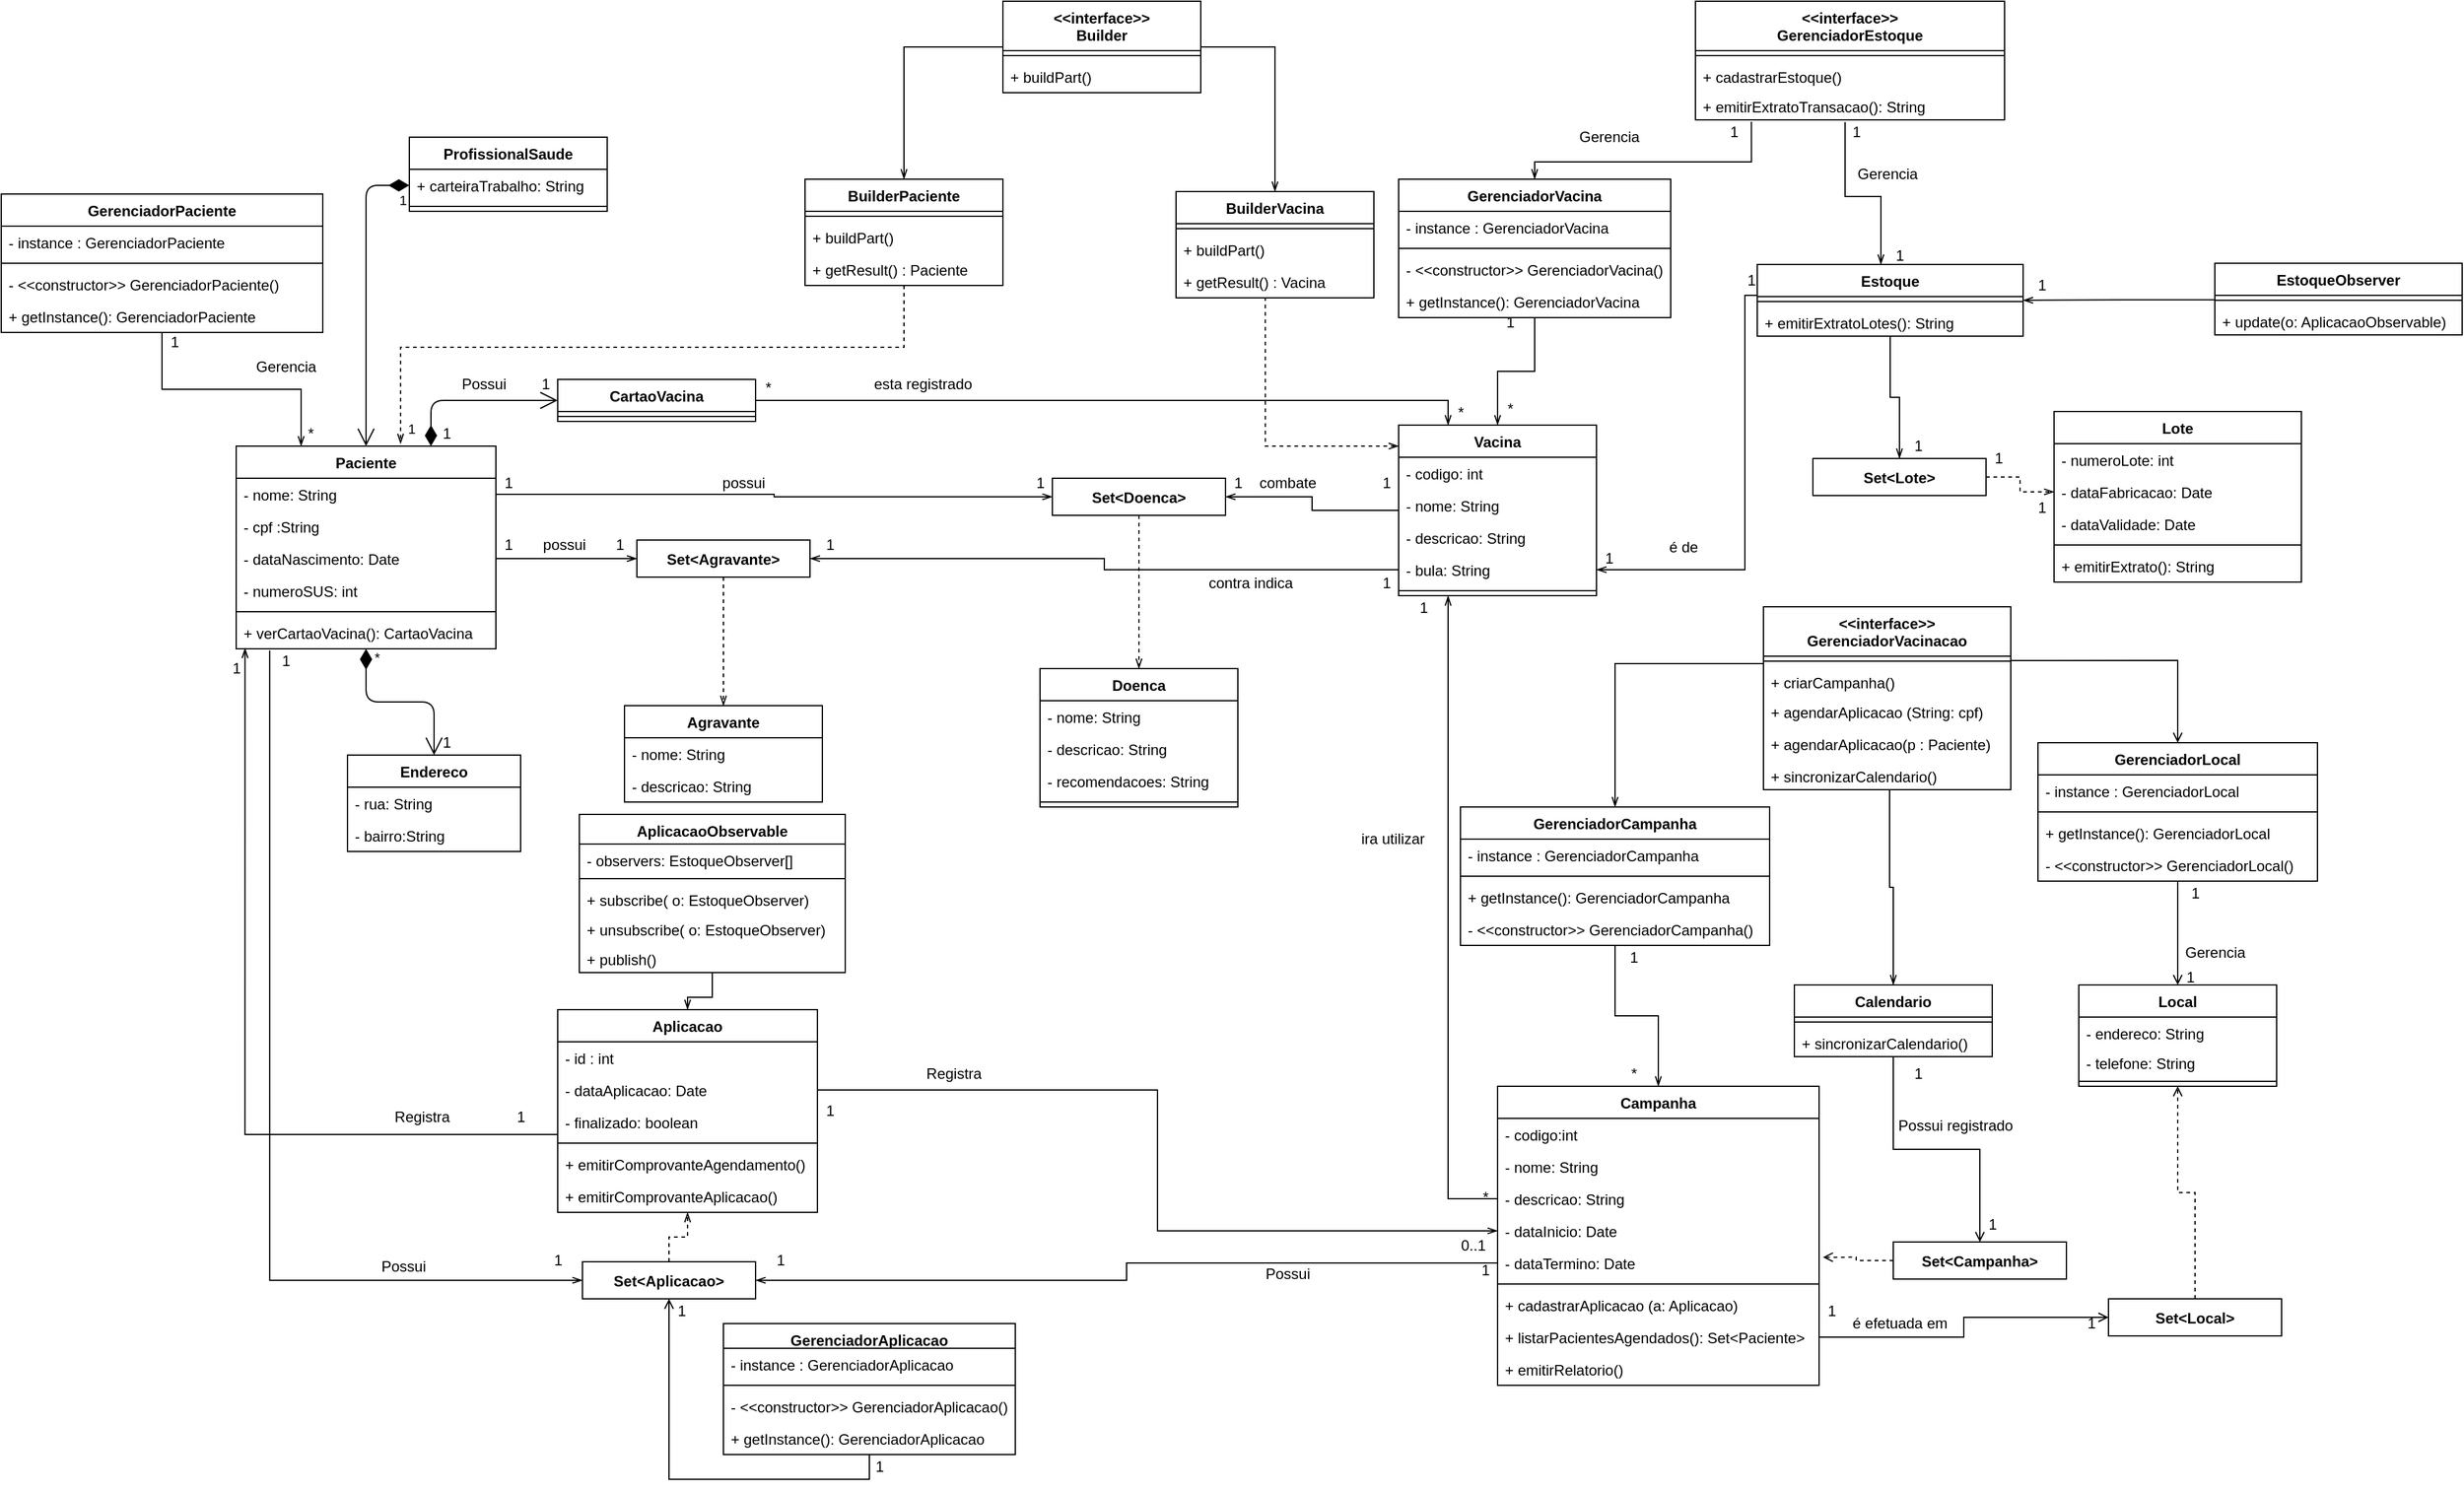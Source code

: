 <mxfile version="14.9.6" type="device"><diagram id="C5RBs43oDa-KdzZeNtuy" name="Page-1"><mxGraphModel dx="2002" dy="1878" grid="1" gridSize="10" guides="1" tooltips="1" connect="1" arrows="1" fold="1" page="1" pageScale="1" pageWidth="827" pageHeight="1169" math="0" shadow="0"><root><mxCell id="WIyWlLk6GJQsqaUBKTNV-0"/><mxCell id="WIyWlLk6GJQsqaUBKTNV-1" parent="WIyWlLk6GJQsqaUBKTNV-0"/><mxCell id="SQjV6YSqSoyrCGhLsmpY-179" style="edgeStyle=orthogonalEdgeStyle;rounded=0;orthogonalLoop=1;jettySize=auto;html=1;entryX=0;entryY=0.5;entryDx=0;entryDy=0;endArrow=openThin;endFill=0;exitX=0.129;exitY=1.051;exitDx=0;exitDy=0;exitPerimeter=0;" parent="WIyWlLk6GJQsqaUBKTNV-1" source="SQjV6YSqSoyrCGhLsmpY-10" target="SQjV6YSqSoyrCGhLsmpY-117" edge="1"><mxGeometry relative="1" as="geometry"><Array as="points"><mxPoint x="47" y="795"/></Array></mxGeometry></mxCell><mxCell id="SQjV6YSqSoyrCGhLsmpY-7" value="Paciente" style="swimlane;fontStyle=1;align=center;verticalAlign=top;childLayout=stackLayout;horizontal=1;startSize=26;horizontalStack=0;resizeParent=1;resizeParentMax=0;resizeLast=0;collapsible=1;marginBottom=0;" parent="WIyWlLk6GJQsqaUBKTNV-1" vertex="1"><mxGeometry x="20" y="120" width="210" height="164" as="geometry"/></mxCell><mxCell id="SQjV6YSqSoyrCGhLsmpY-11" value="- nome: String" style="text;strokeColor=none;fillColor=none;align=left;verticalAlign=top;spacingLeft=4;spacingRight=4;overflow=hidden;rotatable=0;points=[[0,0.5],[1,0.5]];portConstraint=eastwest;" parent="SQjV6YSqSoyrCGhLsmpY-7" vertex="1"><mxGeometry y="26" width="210" height="26" as="geometry"/></mxCell><mxCell id="SQjV6YSqSoyrCGhLsmpY-12" value="- cpf :String" style="text;strokeColor=none;fillColor=none;align=left;verticalAlign=top;spacingLeft=4;spacingRight=4;overflow=hidden;rotatable=0;points=[[0,0.5],[1,0.5]];portConstraint=eastwest;" parent="SQjV6YSqSoyrCGhLsmpY-7" vertex="1"><mxGeometry y="52" width="210" height="26" as="geometry"/></mxCell><mxCell id="SQjV6YSqSoyrCGhLsmpY-13" value="- dataNascimento: Date" style="text;strokeColor=none;fillColor=none;align=left;verticalAlign=top;spacingLeft=4;spacingRight=4;overflow=hidden;rotatable=0;points=[[0,0.5],[1,0.5]];portConstraint=eastwest;" parent="SQjV6YSqSoyrCGhLsmpY-7" vertex="1"><mxGeometry y="78" width="210" height="26" as="geometry"/></mxCell><mxCell id="SQjV6YSqSoyrCGhLsmpY-14" value="- numeroSUS: int" style="text;strokeColor=none;fillColor=none;align=left;verticalAlign=top;spacingLeft=4;spacingRight=4;overflow=hidden;rotatable=0;points=[[0,0.5],[1,0.5]];portConstraint=eastwest;" parent="SQjV6YSqSoyrCGhLsmpY-7" vertex="1"><mxGeometry y="104" width="210" height="26" as="geometry"/></mxCell><mxCell id="SQjV6YSqSoyrCGhLsmpY-9" value="" style="line;strokeWidth=1;fillColor=none;align=left;verticalAlign=middle;spacingTop=-1;spacingLeft=3;spacingRight=3;rotatable=0;labelPosition=right;points=[];portConstraint=eastwest;" parent="SQjV6YSqSoyrCGhLsmpY-7" vertex="1"><mxGeometry y="130" width="210" height="8" as="geometry"/></mxCell><mxCell id="SQjV6YSqSoyrCGhLsmpY-10" value="+ verCartaoVacina(): CartaoVacina" style="text;strokeColor=none;fillColor=none;align=left;verticalAlign=top;spacingLeft=4;spacingRight=4;overflow=hidden;rotatable=0;points=[[0,0.5],[1,0.5]];portConstraint=eastwest;" parent="SQjV6YSqSoyrCGhLsmpY-7" vertex="1"><mxGeometry y="138" width="210" height="26" as="geometry"/></mxCell><mxCell id="SQjV6YSqSoyrCGhLsmpY-20" value="Agravante" style="swimlane;fontStyle=1;align=center;verticalAlign=top;childLayout=stackLayout;horizontal=1;startSize=26;horizontalStack=0;resizeParent=1;resizeParentMax=0;resizeLast=0;collapsible=1;marginBottom=0;" parent="WIyWlLk6GJQsqaUBKTNV-1" vertex="1"><mxGeometry x="334" y="330" width="160" height="78" as="geometry"/></mxCell><mxCell id="SQjV6YSqSoyrCGhLsmpY-17" value="- nome: String" style="text;strokeColor=none;fillColor=none;align=left;verticalAlign=top;spacingLeft=4;spacingRight=4;overflow=hidden;rotatable=0;points=[[0,0.5],[1,0.5]];portConstraint=eastwest;" parent="SQjV6YSqSoyrCGhLsmpY-20" vertex="1"><mxGeometry y="26" width="160" height="26" as="geometry"/></mxCell><mxCell id="SQjV6YSqSoyrCGhLsmpY-18" value="- descricao: String" style="text;strokeColor=none;fillColor=none;align=left;verticalAlign=top;spacingLeft=4;spacingRight=4;overflow=hidden;rotatable=0;points=[[0,0.5],[1,0.5]];portConstraint=eastwest;" parent="SQjV6YSqSoyrCGhLsmpY-20" vertex="1"><mxGeometry y="52" width="160" height="26" as="geometry"/></mxCell><mxCell id="SQjV6YSqSoyrCGhLsmpY-24" value="Endereco" style="swimlane;fontStyle=1;childLayout=stackLayout;horizontal=1;startSize=26;fillColor=none;horizontalStack=0;resizeParent=1;resizeParentMax=0;resizeLast=0;collapsible=1;marginBottom=0;" parent="WIyWlLk6GJQsqaUBKTNV-1" vertex="1"><mxGeometry x="110" y="370" width="140" height="78" as="geometry"/></mxCell><mxCell id="SQjV6YSqSoyrCGhLsmpY-25" value="- rua: String" style="text;strokeColor=none;fillColor=none;align=left;verticalAlign=top;spacingLeft=4;spacingRight=4;overflow=hidden;rotatable=0;points=[[0,0.5],[1,0.5]];portConstraint=eastwest;" parent="SQjV6YSqSoyrCGhLsmpY-24" vertex="1"><mxGeometry y="26" width="140" height="26" as="geometry"/></mxCell><mxCell id="SQjV6YSqSoyrCGhLsmpY-26" value="- bairro:String" style="text;strokeColor=none;fillColor=none;align=left;verticalAlign=top;spacingLeft=4;spacingRight=4;overflow=hidden;rotatable=0;points=[[0,0.5],[1,0.5]];portConstraint=eastwest;" parent="SQjV6YSqSoyrCGhLsmpY-24" vertex="1"><mxGeometry y="52" width="140" height="26" as="geometry"/></mxCell><mxCell id="SQjV6YSqSoyrCGhLsmpY-32" value="ProfissionalSaude" style="swimlane;fontStyle=1;align=center;verticalAlign=top;childLayout=stackLayout;horizontal=1;startSize=26;horizontalStack=0;resizeParent=1;resizeParentMax=0;resizeLast=0;collapsible=1;marginBottom=0;" parent="WIyWlLk6GJQsqaUBKTNV-1" vertex="1"><mxGeometry x="160" y="-130" width="160" height="60" as="geometry"/></mxCell><mxCell id="SQjV6YSqSoyrCGhLsmpY-33" value="+ carteiraTrabalho: String" style="text;strokeColor=none;fillColor=none;align=left;verticalAlign=top;spacingLeft=4;spacingRight=4;overflow=hidden;rotatable=0;points=[[0,0.5],[1,0.5]];portConstraint=eastwest;" parent="SQjV6YSqSoyrCGhLsmpY-32" vertex="1"><mxGeometry y="26" width="160" height="26" as="geometry"/></mxCell><mxCell id="SQjV6YSqSoyrCGhLsmpY-34" value="" style="line;strokeWidth=1;fillColor=none;align=left;verticalAlign=middle;spacingTop=-1;spacingLeft=3;spacingRight=3;rotatable=0;labelPosition=right;points=[];portConstraint=eastwest;" parent="SQjV6YSqSoyrCGhLsmpY-32" vertex="1"><mxGeometry y="52" width="160" height="8" as="geometry"/></mxCell><mxCell id="SQjV6YSqSoyrCGhLsmpY-63" style="edgeStyle=orthogonalEdgeStyle;rounded=0;orthogonalLoop=1;jettySize=auto;html=1;entryX=1;entryY=0.5;entryDx=0;entryDy=0;endArrow=openThin;endFill=0;" parent="WIyWlLk6GJQsqaUBKTNV-1" source="SQjV6YSqSoyrCGhLsmpY-36" target="SQjV6YSqSoyrCGhLsmpY-54" edge="1"><mxGeometry relative="1" as="geometry"/></mxCell><mxCell id="SQjV6YSqSoyrCGhLsmpY-36" value="Vacina" style="swimlane;fontStyle=1;align=center;verticalAlign=top;childLayout=stackLayout;horizontal=1;startSize=26;horizontalStack=0;resizeParent=1;resizeParentMax=0;resizeLast=0;collapsible=1;marginBottom=0;" parent="WIyWlLk6GJQsqaUBKTNV-1" vertex="1"><mxGeometry x="960" y="103" width="160" height="138" as="geometry"/></mxCell><mxCell id="IQErlVjySoV7cqWAEFLD-1" value="- codigo: int" style="text;strokeColor=none;fillColor=none;align=left;verticalAlign=top;spacingLeft=4;spacingRight=4;overflow=hidden;rotatable=0;points=[[0,0.5],[1,0.5]];portConstraint=eastwest;" parent="SQjV6YSqSoyrCGhLsmpY-36" vertex="1"><mxGeometry y="26" width="160" height="26" as="geometry"/></mxCell><mxCell id="SQjV6YSqSoyrCGhLsmpY-37" value="- nome: String" style="text;strokeColor=none;fillColor=none;align=left;verticalAlign=top;spacingLeft=4;spacingRight=4;overflow=hidden;rotatable=0;points=[[0,0.5],[1,0.5]];portConstraint=eastwest;" parent="SQjV6YSqSoyrCGhLsmpY-36" vertex="1"><mxGeometry y="52" width="160" height="26" as="geometry"/></mxCell><mxCell id="SQjV6YSqSoyrCGhLsmpY-40" value="- descricao: String" style="text;strokeColor=none;fillColor=none;align=left;verticalAlign=top;spacingLeft=4;spacingRight=4;overflow=hidden;rotatable=0;points=[[0,0.5],[1,0.5]];portConstraint=eastwest;" parent="SQjV6YSqSoyrCGhLsmpY-36" vertex="1"><mxGeometry y="78" width="160" height="26" as="geometry"/></mxCell><mxCell id="IQErlVjySoV7cqWAEFLD-2" value="- bula: String" style="text;strokeColor=none;fillColor=none;align=left;verticalAlign=top;spacingLeft=4;spacingRight=4;overflow=hidden;rotatable=0;points=[[0,0.5],[1,0.5]];portConstraint=eastwest;" parent="SQjV6YSqSoyrCGhLsmpY-36" vertex="1"><mxGeometry y="104" width="160" height="26" as="geometry"/></mxCell><mxCell id="SQjV6YSqSoyrCGhLsmpY-38" value="" style="line;strokeWidth=1;fillColor=none;align=left;verticalAlign=middle;spacingTop=-1;spacingLeft=3;spacingRight=3;rotatable=0;labelPosition=right;points=[];portConstraint=eastwest;" parent="SQjV6YSqSoyrCGhLsmpY-36" vertex="1"><mxGeometry y="130" width="160" height="8" as="geometry"/></mxCell><mxCell id="SQjV6YSqSoyrCGhLsmpY-41" value="Doenca" style="swimlane;fontStyle=1;align=center;verticalAlign=top;childLayout=stackLayout;horizontal=1;startSize=26;horizontalStack=0;resizeParent=1;resizeParentMax=0;resizeLast=0;collapsible=1;marginBottom=0;" parent="WIyWlLk6GJQsqaUBKTNV-1" vertex="1"><mxGeometry x="670" y="300" width="160" height="112" as="geometry"/></mxCell><mxCell id="SQjV6YSqSoyrCGhLsmpY-42" value="- nome: String" style="text;strokeColor=none;fillColor=none;align=left;verticalAlign=top;spacingLeft=4;spacingRight=4;overflow=hidden;rotatable=0;points=[[0,0.5],[1,0.5]];portConstraint=eastwest;" parent="SQjV6YSqSoyrCGhLsmpY-41" vertex="1"><mxGeometry y="26" width="160" height="26" as="geometry"/></mxCell><mxCell id="SQjV6YSqSoyrCGhLsmpY-45" value="- descricao: String" style="text;strokeColor=none;fillColor=none;align=left;verticalAlign=top;spacingLeft=4;spacingRight=4;overflow=hidden;rotatable=0;points=[[0,0.5],[1,0.5]];portConstraint=eastwest;" parent="SQjV6YSqSoyrCGhLsmpY-41" vertex="1"><mxGeometry y="52" width="160" height="26" as="geometry"/></mxCell><mxCell id="SQjV6YSqSoyrCGhLsmpY-46" value="- recomendacoes: String" style="text;strokeColor=none;fillColor=none;align=left;verticalAlign=top;spacingLeft=4;spacingRight=4;overflow=hidden;rotatable=0;points=[[0,0.5],[1,0.5]];portConstraint=eastwest;" parent="SQjV6YSqSoyrCGhLsmpY-41" vertex="1"><mxGeometry y="78" width="160" height="26" as="geometry"/></mxCell><mxCell id="SQjV6YSqSoyrCGhLsmpY-43" value="" style="line;strokeWidth=1;fillColor=none;align=left;verticalAlign=middle;spacingTop=-1;spacingLeft=3;spacingRight=3;rotatable=0;labelPosition=right;points=[];portConstraint=eastwest;" parent="SQjV6YSqSoyrCGhLsmpY-41" vertex="1"><mxGeometry y="104" width="160" height="8" as="geometry"/></mxCell><mxCell id="SQjV6YSqSoyrCGhLsmpY-50" value="1" style="endArrow=open;html=1;endSize=12;startArrow=diamondThin;startSize=14;startFill=1;align=left;verticalAlign=bottom;exitX=0;exitY=0.5;exitDx=0;exitDy=0;entryX=0.5;entryY=0;entryDx=0;entryDy=0;edgeStyle=orthogonalEdgeStyle;" parent="WIyWlLk6GJQsqaUBKTNV-1" source="SQjV6YSqSoyrCGhLsmpY-33" target="SQjV6YSqSoyrCGhLsmpY-7" edge="1"><mxGeometry x="-0.919" y="21" relative="1" as="geometry"><mxPoint x="305" y="-90" as="sourcePoint"/><mxPoint x="380" y="250" as="targetPoint"/><mxPoint as="offset"/></mxGeometry></mxCell><mxCell id="SQjV6YSqSoyrCGhLsmpY-51" value="*" style="endArrow=open;html=1;endSize=12;startArrow=diamondThin;startSize=14;startFill=1;align=left;verticalAlign=bottom;entryX=0.5;entryY=0;entryDx=0;entryDy=0;exitX=0.5;exitY=1;exitDx=0;exitDy=0;edgeStyle=orthogonalEdgeStyle;" parent="WIyWlLk6GJQsqaUBKTNV-1" source="SQjV6YSqSoyrCGhLsmpY-7" target="SQjV6YSqSoyrCGhLsmpY-24" edge="1"><mxGeometry x="-0.773" y="5" relative="1" as="geometry"><mxPoint x="110" y="310" as="sourcePoint"/><mxPoint x="135" y="130" as="targetPoint"/><mxPoint as="offset"/></mxGeometry></mxCell><mxCell id="SQjV6YSqSoyrCGhLsmpY-62" style="edgeStyle=orthogonalEdgeStyle;rounded=0;orthogonalLoop=1;jettySize=auto;html=1;exitX=0.5;exitY=1;exitDx=0;exitDy=0;entryX=0.5;entryY=0;entryDx=0;entryDy=0;endArrow=openThin;endFill=0;dashed=1;" parent="WIyWlLk6GJQsqaUBKTNV-1" source="SQjV6YSqSoyrCGhLsmpY-54" target="SQjV6YSqSoyrCGhLsmpY-41" edge="1"><mxGeometry relative="1" as="geometry"/></mxCell><mxCell id="SQjV6YSqSoyrCGhLsmpY-54" value="Set&lt;Doenca&gt;" style="fontStyle=1;" parent="WIyWlLk6GJQsqaUBKTNV-1" vertex="1"><mxGeometry x="680" y="146" width="140" height="30" as="geometry"/></mxCell><mxCell id="SQjV6YSqSoyrCGhLsmpY-60" style="edgeStyle=orthogonalEdgeStyle;rounded=0;orthogonalLoop=1;jettySize=auto;html=1;exitX=0.5;exitY=1;exitDx=0;exitDy=0;entryX=0.5;entryY=0;entryDx=0;entryDy=0;endArrow=openThin;endFill=0;dashed=1;" parent="WIyWlLk6GJQsqaUBKTNV-1" source="SQjV6YSqSoyrCGhLsmpY-58" target="SQjV6YSqSoyrCGhLsmpY-20" edge="1"><mxGeometry relative="1" as="geometry"/></mxCell><mxCell id="SQjV6YSqSoyrCGhLsmpY-58" value="Set&lt;Agravante&gt;" style="fontStyle=1;" parent="WIyWlLk6GJQsqaUBKTNV-1" vertex="1"><mxGeometry x="344" y="196" width="140" height="30" as="geometry"/></mxCell><mxCell id="SQjV6YSqSoyrCGhLsmpY-59" style="edgeStyle=orthogonalEdgeStyle;rounded=0;orthogonalLoop=1;jettySize=auto;html=1;entryX=0;entryY=0.5;entryDx=0;entryDy=0;endArrow=openThin;endFill=0;" parent="WIyWlLk6GJQsqaUBKTNV-1" source="SQjV6YSqSoyrCGhLsmpY-13" target="SQjV6YSqSoyrCGhLsmpY-58" edge="1"><mxGeometry relative="1" as="geometry"/></mxCell><mxCell id="SQjV6YSqSoyrCGhLsmpY-61" style="edgeStyle=orthogonalEdgeStyle;rounded=0;orthogonalLoop=1;jettySize=auto;html=1;exitX=1;exitY=0.5;exitDx=0;exitDy=0;entryX=0;entryY=0.5;entryDx=0;entryDy=0;endArrow=openThin;endFill=0;" parent="WIyWlLk6GJQsqaUBKTNV-1" source="SQjV6YSqSoyrCGhLsmpY-11" target="SQjV6YSqSoyrCGhLsmpY-54" edge="1"><mxGeometry relative="1" as="geometry"/></mxCell><mxCell id="SQjV6YSqSoyrCGhLsmpY-64" style="edgeStyle=orthogonalEdgeStyle;rounded=0;orthogonalLoop=1;jettySize=auto;html=1;entryX=1;entryY=0.5;entryDx=0;entryDy=0;endArrow=openThin;endFill=0;exitX=0;exitY=0.5;exitDx=0;exitDy=0;" parent="WIyWlLk6GJQsqaUBKTNV-1" source="IQErlVjySoV7cqWAEFLD-2" target="SQjV6YSqSoyrCGhLsmpY-58" edge="1"><mxGeometry relative="1" as="geometry"><mxPoint x="960" y="254" as="sourcePoint"/><Array as="points"><mxPoint x="722" y="220"/><mxPoint x="722" y="211"/></Array></mxGeometry></mxCell><mxCell id="SQjV6YSqSoyrCGhLsmpY-70" style="edgeStyle=orthogonalEdgeStyle;rounded=0;orthogonalLoop=1;jettySize=auto;html=1;exitX=0.5;exitY=1;exitDx=0;exitDy=0;entryX=0.25;entryY=0;entryDx=0;entryDy=0;endArrow=openThin;endFill=0;" parent="WIyWlLk6GJQsqaUBKTNV-1" source="SQjV6YSqSoyrCGhLsmpY-66" target="SQjV6YSqSoyrCGhLsmpY-7" edge="1"><mxGeometry relative="1" as="geometry"/></mxCell><mxCell id="SQjV6YSqSoyrCGhLsmpY-66" value="GerenciadorPaciente" style="swimlane;fontStyle=1;align=center;verticalAlign=top;childLayout=stackLayout;horizontal=1;startSize=26;horizontalStack=0;resizeParent=1;resizeParentMax=0;resizeLast=0;collapsible=1;marginBottom=0;" parent="WIyWlLk6GJQsqaUBKTNV-1" vertex="1"><mxGeometry x="-170" y="-84" width="260" height="112" as="geometry"/></mxCell><mxCell id="mxsGhvzsAndTGVEzmmDf-3" value="- instance : GerenciadorPaciente" style="text;strokeColor=none;fillColor=none;align=left;verticalAlign=top;spacingLeft=4;spacingRight=4;overflow=hidden;rotatable=0;points=[[0,0.5],[1,0.5]];portConstraint=eastwest;" parent="SQjV6YSqSoyrCGhLsmpY-66" vertex="1"><mxGeometry y="26" width="260" height="26" as="geometry"/></mxCell><mxCell id="SQjV6YSqSoyrCGhLsmpY-68" value="" style="line;strokeWidth=1;fillColor=none;align=left;verticalAlign=middle;spacingTop=-1;spacingLeft=3;spacingRight=3;rotatable=0;labelPosition=right;points=[];portConstraint=eastwest;" parent="SQjV6YSqSoyrCGhLsmpY-66" vertex="1"><mxGeometry y="52" width="260" height="8" as="geometry"/></mxCell><mxCell id="mxsGhvzsAndTGVEzmmDf-4" value="- &lt;&lt;constructor&gt;&gt; GerenciadorPaciente()" style="text;strokeColor=none;fillColor=none;align=left;verticalAlign=top;spacingLeft=4;spacingRight=4;overflow=hidden;rotatable=0;points=[[0,0.5],[1,0.5]];portConstraint=eastwest;" parent="SQjV6YSqSoyrCGhLsmpY-66" vertex="1"><mxGeometry y="60" width="260" height="26" as="geometry"/></mxCell><mxCell id="mxsGhvzsAndTGVEzmmDf-5" value="+ getInstance(): GerenciadorPaciente" style="text;strokeColor=none;fillColor=none;align=left;verticalAlign=top;spacingLeft=4;spacingRight=4;overflow=hidden;rotatable=0;points=[[0,0.5],[1,0.5]];portConstraint=eastwest;" parent="SQjV6YSqSoyrCGhLsmpY-66" vertex="1"><mxGeometry y="86" width="260" height="26" as="geometry"/></mxCell><mxCell id="SQjV6YSqSoyrCGhLsmpY-71" value="*" style="text;html=1;align=center;verticalAlign=middle;resizable=0;points=[];autosize=1;strokeColor=none;" parent="WIyWlLk6GJQsqaUBKTNV-1" vertex="1"><mxGeometry x="70" y="100" width="20" height="20" as="geometry"/></mxCell><mxCell id="SQjV6YSqSoyrCGhLsmpY-72" value="1" style="text;html=1;align=center;verticalAlign=middle;resizable=0;points=[];autosize=1;strokeColor=none;" parent="WIyWlLk6GJQsqaUBKTNV-1" vertex="1"><mxGeometry x="-40" y="26" width="20" height="20" as="geometry"/></mxCell><mxCell id="SQjV6YSqSoyrCGhLsmpY-75" style="edgeStyle=orthogonalEdgeStyle;rounded=0;orthogonalLoop=1;jettySize=auto;html=1;exitX=0.5;exitY=1;exitDx=0;exitDy=0;endArrow=openThin;endFill=0;" parent="WIyWlLk6GJQsqaUBKTNV-1" source="SQjV6YSqSoyrCGhLsmpY-73" target="SQjV6YSqSoyrCGhLsmpY-36" edge="1"><mxGeometry relative="1" as="geometry"/></mxCell><mxCell id="SQjV6YSqSoyrCGhLsmpY-73" value="GerenciadorVacina" style="swimlane;fontStyle=1;align=center;verticalAlign=top;childLayout=stackLayout;horizontal=1;startSize=26;horizontalStack=0;resizeParent=1;resizeParentMax=0;resizeLast=0;collapsible=1;marginBottom=0;" parent="WIyWlLk6GJQsqaUBKTNV-1" vertex="1"><mxGeometry x="960" y="-96" width="220" height="112" as="geometry"/></mxCell><mxCell id="mxsGhvzsAndTGVEzmmDf-0" value="- instance : GerenciadorVacina" style="text;strokeColor=none;fillColor=none;align=left;verticalAlign=top;spacingLeft=4;spacingRight=4;overflow=hidden;rotatable=0;points=[[0,0.5],[1,0.5]];portConstraint=eastwest;" parent="SQjV6YSqSoyrCGhLsmpY-73" vertex="1"><mxGeometry y="26" width="220" height="26" as="geometry"/></mxCell><mxCell id="SQjV6YSqSoyrCGhLsmpY-74" value="" style="line;strokeWidth=1;fillColor=none;align=left;verticalAlign=middle;spacingTop=-1;spacingLeft=3;spacingRight=3;rotatable=0;labelPosition=right;points=[];portConstraint=eastwest;" parent="SQjV6YSqSoyrCGhLsmpY-73" vertex="1"><mxGeometry y="52" width="220" height="8" as="geometry"/></mxCell><mxCell id="mxsGhvzsAndTGVEzmmDf-2" value="- &lt;&lt;constructor&gt;&gt; GerenciadorVacina()" style="text;strokeColor=none;fillColor=none;align=left;verticalAlign=top;spacingLeft=4;spacingRight=4;overflow=hidden;rotatable=0;points=[[0,0.5],[1,0.5]];portConstraint=eastwest;" parent="SQjV6YSqSoyrCGhLsmpY-73" vertex="1"><mxGeometry y="60" width="220" height="26" as="geometry"/></mxCell><mxCell id="mxsGhvzsAndTGVEzmmDf-1" value="+ getInstance(): GerenciadorVacina" style="text;strokeColor=none;fillColor=none;align=left;verticalAlign=top;spacingLeft=4;spacingRight=4;overflow=hidden;rotatable=0;points=[[0,0.5],[1,0.5]];portConstraint=eastwest;" parent="SQjV6YSqSoyrCGhLsmpY-73" vertex="1"><mxGeometry y="86" width="220" height="26" as="geometry"/></mxCell><mxCell id="SQjV6YSqSoyrCGhLsmpY-76" value="*" style="text;html=1;align=center;verticalAlign=middle;resizable=0;points=[];autosize=1;strokeColor=none;" parent="WIyWlLk6GJQsqaUBKTNV-1" vertex="1"><mxGeometry x="1040" y="80" width="20" height="20" as="geometry"/></mxCell><mxCell id="SQjV6YSqSoyrCGhLsmpY-78" value="1" style="text;html=1;align=center;verticalAlign=middle;resizable=0;points=[];autosize=1;strokeColor=none;" parent="WIyWlLk6GJQsqaUBKTNV-1" vertex="1"><mxGeometry x="230" y="190" width="20" height="20" as="geometry"/></mxCell><mxCell id="SQjV6YSqSoyrCGhLsmpY-79" value="1" style="text;html=1;align=center;verticalAlign=middle;resizable=0;points=[];autosize=1;strokeColor=none;" parent="WIyWlLk6GJQsqaUBKTNV-1" vertex="1"><mxGeometry x="320" y="190" width="20" height="20" as="geometry"/></mxCell><mxCell id="SQjV6YSqSoyrCGhLsmpY-80" value="Lote" style="swimlane;fontStyle=1;align=center;verticalAlign=top;childLayout=stackLayout;horizontal=1;startSize=26;horizontalStack=0;resizeParent=1;resizeParentMax=0;resizeLast=0;collapsible=1;marginBottom=0;" parent="WIyWlLk6GJQsqaUBKTNV-1" vertex="1"><mxGeometry x="1490" y="92" width="200" height="138" as="geometry"/></mxCell><mxCell id="SQjV6YSqSoyrCGhLsmpY-81" value="- numeroLote: int" style="text;strokeColor=none;fillColor=none;align=left;verticalAlign=top;spacingLeft=4;spacingRight=4;overflow=hidden;rotatable=0;points=[[0,0.5],[1,0.5]];portConstraint=eastwest;" parent="SQjV6YSqSoyrCGhLsmpY-80" vertex="1"><mxGeometry y="26" width="200" height="26" as="geometry"/></mxCell><mxCell id="SQjV6YSqSoyrCGhLsmpY-85" value="- dataFabricacao: Date" style="text;strokeColor=none;fillColor=none;align=left;verticalAlign=top;spacingLeft=4;spacingRight=4;overflow=hidden;rotatable=0;points=[[0,0.5],[1,0.5]];portConstraint=eastwest;" parent="SQjV6YSqSoyrCGhLsmpY-80" vertex="1"><mxGeometry y="52" width="200" height="26" as="geometry"/></mxCell><mxCell id="SQjV6YSqSoyrCGhLsmpY-86" value="- dataValidade: Date" style="text;strokeColor=none;fillColor=none;align=left;verticalAlign=top;spacingLeft=4;spacingRight=4;overflow=hidden;rotatable=0;points=[[0,0.5],[1,0.5]];portConstraint=eastwest;" parent="SQjV6YSqSoyrCGhLsmpY-80" vertex="1"><mxGeometry y="78" width="200" height="26" as="geometry"/></mxCell><mxCell id="SQjV6YSqSoyrCGhLsmpY-83" value="" style="line;strokeWidth=1;fillColor=none;align=left;verticalAlign=middle;spacingTop=-1;spacingLeft=3;spacingRight=3;rotatable=0;labelPosition=right;points=[];portConstraint=eastwest;" parent="SQjV6YSqSoyrCGhLsmpY-80" vertex="1"><mxGeometry y="104" width="200" height="8" as="geometry"/></mxCell><mxCell id="SQjV6YSqSoyrCGhLsmpY-103" value="+ emitirExtrato(): String" style="text;strokeColor=none;fillColor=none;align=left;verticalAlign=top;spacingLeft=4;spacingRight=4;overflow=hidden;rotatable=0;points=[[0,0.5],[1,0.5]];portConstraint=eastwest;" parent="SQjV6YSqSoyrCGhLsmpY-80" vertex="1"><mxGeometry y="112" width="200" height="26" as="geometry"/></mxCell><mxCell id="SQjV6YSqSoyrCGhLsmpY-94" style="edgeStyle=orthogonalEdgeStyle;rounded=0;orthogonalLoop=1;jettySize=auto;html=1;exitX=1;exitY=0.5;exitDx=0;exitDy=0;entryX=0.25;entryY=0;entryDx=0;entryDy=0;endArrow=openThin;endFill=0;" parent="WIyWlLk6GJQsqaUBKTNV-1" source="SQjV6YSqSoyrCGhLsmpY-88" target="SQjV6YSqSoyrCGhLsmpY-36" edge="1"><mxGeometry relative="1" as="geometry"/></mxCell><mxCell id="SQjV6YSqSoyrCGhLsmpY-88" value="CartaoVacina" style="swimlane;fontStyle=1;align=center;verticalAlign=top;childLayout=stackLayout;horizontal=1;startSize=26;horizontalStack=0;resizeParent=1;resizeParentMax=0;resizeLast=0;collapsible=1;marginBottom=0;" parent="WIyWlLk6GJQsqaUBKTNV-1" vertex="1"><mxGeometry x="280" y="66" width="160" height="34" as="geometry"/></mxCell><mxCell id="SQjV6YSqSoyrCGhLsmpY-90" value="" style="line;strokeWidth=1;fillColor=none;align=left;verticalAlign=middle;spacingTop=-1;spacingLeft=3;spacingRight=3;rotatable=0;labelPosition=right;points=[];portConstraint=eastwest;" parent="SQjV6YSqSoyrCGhLsmpY-88" vertex="1"><mxGeometry y="26" width="160" height="8" as="geometry"/></mxCell><mxCell id="IQErlVjySoV7cqWAEFLD-111" style="edgeStyle=orthogonalEdgeStyle;rounded=0;orthogonalLoop=1;jettySize=auto;html=1;exitX=0.5;exitY=1;exitDx=0;exitDy=0;entryX=0.5;entryY=0;entryDx=0;entryDy=0;endArrow=openThin;endFill=0;" parent="WIyWlLk6GJQsqaUBKTNV-1" source="SQjV6YSqSoyrCGhLsmpY-95" target="IQErlVjySoV7cqWAEFLD-74" edge="1"><mxGeometry relative="1" as="geometry"/></mxCell><mxCell id="SQjV6YSqSoyrCGhLsmpY-95" value="Estoque" style="swimlane;fontStyle=1;align=center;verticalAlign=top;childLayout=stackLayout;horizontal=1;startSize=26;horizontalStack=0;resizeParent=1;resizeParentMax=0;resizeLast=0;collapsible=1;marginBottom=0;" parent="WIyWlLk6GJQsqaUBKTNV-1" vertex="1"><mxGeometry x="1250" y="-27" width="215" height="58" as="geometry"/></mxCell><mxCell id="SQjV6YSqSoyrCGhLsmpY-96" value="" style="line;strokeWidth=1;fillColor=none;align=left;verticalAlign=middle;spacingTop=-1;spacingLeft=3;spacingRight=3;rotatable=0;labelPosition=right;points=[];portConstraint=eastwest;" parent="SQjV6YSqSoyrCGhLsmpY-95" vertex="1"><mxGeometry y="26" width="215" height="8" as="geometry"/></mxCell><mxCell id="At7z_rJZht_vpQZWlK6B-5" value="+ emitirExtratoLotes(): String" style="text;strokeColor=none;fillColor=none;align=left;verticalAlign=top;spacingLeft=4;spacingRight=4;overflow=hidden;rotatable=0;points=[[0,0.5],[1,0.5]];portConstraint=eastwest;" vertex="1" parent="SQjV6YSqSoyrCGhLsmpY-95"><mxGeometry y="34" width="215" height="24" as="geometry"/></mxCell><mxCell id="SQjV6YSqSoyrCGhLsmpY-104" value="Campanha" style="swimlane;fontStyle=1;align=center;verticalAlign=top;childLayout=stackLayout;horizontal=1;startSize=26;horizontalStack=0;resizeParent=1;resizeParentMax=0;resizeLast=0;collapsible=1;marginBottom=0;" parent="WIyWlLk6GJQsqaUBKTNV-1" vertex="1"><mxGeometry x="1040" y="638" width="260" height="242" as="geometry"/></mxCell><mxCell id="IQErlVjySoV7cqWAEFLD-19" value="- codigo:int" style="text;strokeColor=none;fillColor=none;align=left;verticalAlign=top;spacingLeft=4;spacingRight=4;overflow=hidden;rotatable=0;points=[[0,0.5],[1,0.5]];portConstraint=eastwest;" parent="SQjV6YSqSoyrCGhLsmpY-104" vertex="1"><mxGeometry y="26" width="260" height="26" as="geometry"/></mxCell><mxCell id="SQjV6YSqSoyrCGhLsmpY-105" value="- nome: String" style="text;strokeColor=none;fillColor=none;align=left;verticalAlign=top;spacingLeft=4;spacingRight=4;overflow=hidden;rotatable=0;points=[[0,0.5],[1,0.5]];portConstraint=eastwest;" parent="SQjV6YSqSoyrCGhLsmpY-104" vertex="1"><mxGeometry y="52" width="260" height="26" as="geometry"/></mxCell><mxCell id="SQjV6YSqSoyrCGhLsmpY-108" value="- descricao: String" style="text;strokeColor=none;fillColor=none;align=left;verticalAlign=top;spacingLeft=4;spacingRight=4;overflow=hidden;rotatable=0;points=[[0,0.5],[1,0.5]];portConstraint=eastwest;" parent="SQjV6YSqSoyrCGhLsmpY-104" vertex="1"><mxGeometry y="78" width="260" height="26" as="geometry"/></mxCell><mxCell id="SQjV6YSqSoyrCGhLsmpY-109" value="- dataInicio: Date" style="text;strokeColor=none;fillColor=none;align=left;verticalAlign=top;spacingLeft=4;spacingRight=4;overflow=hidden;rotatable=0;points=[[0,0.5],[1,0.5]];portConstraint=eastwest;" parent="SQjV6YSqSoyrCGhLsmpY-104" vertex="1"><mxGeometry y="104" width="260" height="26" as="geometry"/></mxCell><mxCell id="SQjV6YSqSoyrCGhLsmpY-110" value="- dataTermino: Date" style="text;strokeColor=none;fillColor=none;align=left;verticalAlign=top;spacingLeft=4;spacingRight=4;overflow=hidden;rotatable=0;points=[[0,0.5],[1,0.5]];portConstraint=eastwest;" parent="SQjV6YSqSoyrCGhLsmpY-104" vertex="1"><mxGeometry y="130" width="260" height="26" as="geometry"/></mxCell><mxCell id="SQjV6YSqSoyrCGhLsmpY-106" value="" style="line;strokeWidth=1;fillColor=none;align=left;verticalAlign=middle;spacingTop=-1;spacingLeft=3;spacingRight=3;rotatable=0;labelPosition=right;points=[];portConstraint=eastwest;" parent="SQjV6YSqSoyrCGhLsmpY-104" vertex="1"><mxGeometry y="156" width="260" height="8" as="geometry"/></mxCell><mxCell id="At7z_rJZht_vpQZWlK6B-0" value="+ cadastrarAplicacao (a: Aplicacao)" style="text;strokeColor=none;fillColor=none;align=left;verticalAlign=top;spacingLeft=4;spacingRight=4;overflow=hidden;rotatable=0;points=[[0,0.5],[1,0.5]];portConstraint=eastwest;" vertex="1" parent="SQjV6YSqSoyrCGhLsmpY-104"><mxGeometry y="164" width="260" height="26" as="geometry"/></mxCell><mxCell id="IQErlVjySoV7cqWAEFLD-3" value="+ listarPacientesAgendados(): Set&lt;Paciente&gt; " style="text;strokeColor=none;fillColor=none;align=left;verticalAlign=top;spacingLeft=4;spacingRight=4;overflow=hidden;rotatable=0;points=[[0,0.5],[1,0.5]];portConstraint=eastwest;" parent="SQjV6YSqSoyrCGhLsmpY-104" vertex="1"><mxGeometry y="190" width="260" height="26" as="geometry"/></mxCell><mxCell id="IQErlVjySoV7cqWAEFLD-17" value="+ emitirRelatorio()" style="text;strokeColor=none;fillColor=none;align=left;verticalAlign=top;spacingLeft=4;spacingRight=4;overflow=hidden;rotatable=0;points=[[0,0.5],[1,0.5]];portConstraint=eastwest;" parent="SQjV6YSqSoyrCGhLsmpY-104" vertex="1"><mxGeometry y="216" width="260" height="26" as="geometry"/></mxCell><mxCell id="SQjV6YSqSoyrCGhLsmpY-111" value="Aplicacao" style="swimlane;fontStyle=1;align=center;verticalAlign=top;childLayout=stackLayout;horizontal=1;startSize=26;horizontalStack=0;resizeParent=1;resizeParentMax=0;resizeLast=0;collapsible=1;marginBottom=0;" parent="WIyWlLk6GJQsqaUBKTNV-1" vertex="1"><mxGeometry x="280" y="576" width="210" height="164" as="geometry"/></mxCell><mxCell id="At7z_rJZht_vpQZWlK6B-4" value="- id : int" style="text;strokeColor=none;fillColor=none;align=left;verticalAlign=top;spacingLeft=4;spacingRight=4;overflow=hidden;rotatable=0;points=[[0,0.5],[1,0.5]];portConstraint=eastwest;" vertex="1" parent="SQjV6YSqSoyrCGhLsmpY-111"><mxGeometry y="26" width="210" height="26" as="geometry"/></mxCell><mxCell id="SQjV6YSqSoyrCGhLsmpY-130" value="- dataAplicacao: Date" style="text;strokeColor=none;fillColor=none;align=left;verticalAlign=top;spacingLeft=4;spacingRight=4;overflow=hidden;rotatable=0;points=[[0,0.5],[1,0.5]];portConstraint=eastwest;" parent="SQjV6YSqSoyrCGhLsmpY-111" vertex="1"><mxGeometry y="52" width="210" height="26" as="geometry"/></mxCell><mxCell id="IQErlVjySoV7cqWAEFLD-42" value="- finalizado: boolean" style="text;strokeColor=none;fillColor=none;align=left;verticalAlign=top;spacingLeft=4;spacingRight=4;overflow=hidden;rotatable=0;points=[[0,0.5],[1,0.5]];portConstraint=eastwest;" parent="SQjV6YSqSoyrCGhLsmpY-111" vertex="1"><mxGeometry y="78" width="210" height="26" as="geometry"/></mxCell><mxCell id="SQjV6YSqSoyrCGhLsmpY-116" value="" style="line;strokeWidth=1;fillColor=none;align=left;verticalAlign=middle;spacingTop=-1;spacingLeft=3;spacingRight=3;rotatable=0;labelPosition=right;points=[];portConstraint=eastwest;" parent="SQjV6YSqSoyrCGhLsmpY-111" vertex="1"><mxGeometry y="104" width="210" height="8" as="geometry"/></mxCell><mxCell id="At7z_rJZht_vpQZWlK6B-3" value="+ emitirComprovanteAgendamento()" style="text;strokeColor=none;fillColor=none;align=left;verticalAlign=top;spacingLeft=4;spacingRight=4;overflow=hidden;rotatable=0;points=[[0,0.5],[1,0.5]];portConstraint=eastwest;" vertex="1" parent="SQjV6YSqSoyrCGhLsmpY-111"><mxGeometry y="112" width="210" height="26" as="geometry"/></mxCell><mxCell id="IQErlVjySoV7cqWAEFLD-18" value="+ emitirComprovanteAplicacao()" style="text;strokeColor=none;fillColor=none;align=left;verticalAlign=top;spacingLeft=4;spacingRight=4;overflow=hidden;rotatable=0;points=[[0,0.5],[1,0.5]];portConstraint=eastwest;" parent="SQjV6YSqSoyrCGhLsmpY-111" vertex="1"><mxGeometry y="138" width="210" height="26" as="geometry"/></mxCell><mxCell id="SQjV6YSqSoyrCGhLsmpY-126" style="edgeStyle=orthogonalEdgeStyle;rounded=0;orthogonalLoop=1;jettySize=auto;html=1;entryX=0.5;entryY=1;entryDx=0;entryDy=0;endArrow=openThin;endFill=0;dashed=1;" parent="WIyWlLk6GJQsqaUBKTNV-1" source="SQjV6YSqSoyrCGhLsmpY-117" target="SQjV6YSqSoyrCGhLsmpY-111" edge="1"><mxGeometry relative="1" as="geometry"/></mxCell><mxCell id="SQjV6YSqSoyrCGhLsmpY-117" value="Set&lt;Aplicacao&gt;" style="fontStyle=1;" parent="WIyWlLk6GJQsqaUBKTNV-1" vertex="1"><mxGeometry x="300" y="780" width="140" height="30" as="geometry"/></mxCell><mxCell id="SQjV6YSqSoyrCGhLsmpY-125" style="edgeStyle=orthogonalEdgeStyle;rounded=0;orthogonalLoop=1;jettySize=auto;html=1;exitX=0;exitY=0.5;exitDx=0;exitDy=0;entryX=1;entryY=0.5;entryDx=0;entryDy=0;endArrow=openThin;endFill=0;" parent="WIyWlLk6GJQsqaUBKTNV-1" source="SQjV6YSqSoyrCGhLsmpY-110" target="SQjV6YSqSoyrCGhLsmpY-117" edge="1"><mxGeometry relative="1" as="geometry"/></mxCell><mxCell id="SQjV6YSqSoyrCGhLsmpY-132" value="1" style="text;html=1;align=center;verticalAlign=middle;resizable=0;points=[];autosize=1;strokeColor=none;" parent="WIyWlLk6GJQsqaUBKTNV-1" vertex="1"><mxGeometry x="450" y="769" width="20" height="20" as="geometry"/></mxCell><mxCell id="IQErlVjySoV7cqWAEFLD-14" style="edgeStyle=orthogonalEdgeStyle;rounded=0;orthogonalLoop=1;jettySize=auto;html=1;entryX=0.5;entryY=0;entryDx=0;entryDy=0;endArrow=open;endFill=0;" parent="WIyWlLk6GJQsqaUBKTNV-1" source="SQjV6YSqSoyrCGhLsmpY-136" target="IQErlVjySoV7cqWAEFLD-5" edge="1"><mxGeometry relative="1" as="geometry"/></mxCell><mxCell id="SQjV6YSqSoyrCGhLsmpY-136" value="Calendario" style="swimlane;fontStyle=1;align=center;verticalAlign=top;childLayout=stackLayout;horizontal=1;startSize=26;horizontalStack=0;resizeParent=1;resizeParentMax=0;resizeLast=0;collapsible=1;marginBottom=0;" parent="WIyWlLk6GJQsqaUBKTNV-1" vertex="1"><mxGeometry x="1280" y="556" width="160" height="58" as="geometry"/></mxCell><mxCell id="SQjV6YSqSoyrCGhLsmpY-141" value="" style="line;strokeWidth=1;fillColor=none;align=left;verticalAlign=middle;spacingTop=-1;spacingLeft=3;spacingRight=3;rotatable=0;labelPosition=right;points=[];portConstraint=eastwest;" parent="SQjV6YSqSoyrCGhLsmpY-136" vertex="1"><mxGeometry y="26" width="160" height="8" as="geometry"/></mxCell><mxCell id="SQjV6YSqSoyrCGhLsmpY-142" value="+ sincronizarCalendario() " style="text;strokeColor=none;fillColor=none;align=left;verticalAlign=top;spacingLeft=4;spacingRight=4;overflow=hidden;rotatable=0;points=[[0,0.5],[1,0.5]];portConstraint=eastwest;" parent="SQjV6YSqSoyrCGhLsmpY-136" vertex="1"><mxGeometry y="34" width="160" height="24" as="geometry"/></mxCell><mxCell id="SQjV6YSqSoyrCGhLsmpY-151" style="edgeStyle=orthogonalEdgeStyle;rounded=0;orthogonalLoop=1;jettySize=auto;html=1;exitX=0.5;exitY=1;exitDx=0;exitDy=0;entryX=0.5;entryY=0;entryDx=0;entryDy=0;endArrow=openThin;endFill=0;" parent="WIyWlLk6GJQsqaUBKTNV-1" source="SQjV6YSqSoyrCGhLsmpY-146" target="SQjV6YSqSoyrCGhLsmpY-104" edge="1"><mxGeometry relative="1" as="geometry"/></mxCell><mxCell id="SQjV6YSqSoyrCGhLsmpY-146" value="GerenciadorCampanha" style="swimlane;fontStyle=1;align=center;verticalAlign=top;childLayout=stackLayout;horizontal=1;startSize=26;horizontalStack=0;resizeParent=1;resizeParentMax=0;resizeLast=0;collapsible=1;marginBottom=0;" parent="WIyWlLk6GJQsqaUBKTNV-1" vertex="1"><mxGeometry x="1010" y="412" width="250" height="112" as="geometry"/></mxCell><mxCell id="mxsGhvzsAndTGVEzmmDf-6" value="- instance : GerenciadorCampanha" style="text;strokeColor=none;fillColor=none;align=left;verticalAlign=top;spacingLeft=4;spacingRight=4;overflow=hidden;rotatable=0;points=[[0,0.5],[1,0.5]];portConstraint=eastwest;" parent="SQjV6YSqSoyrCGhLsmpY-146" vertex="1"><mxGeometry y="26" width="250" height="26" as="geometry"/></mxCell><mxCell id="SQjV6YSqSoyrCGhLsmpY-147" value="" style="line;strokeWidth=1;fillColor=none;align=left;verticalAlign=middle;spacingTop=-1;spacingLeft=3;spacingRight=3;rotatable=0;labelPosition=right;points=[];portConstraint=eastwest;" parent="SQjV6YSqSoyrCGhLsmpY-146" vertex="1"><mxGeometry y="52" width="250" height="8" as="geometry"/></mxCell><mxCell id="mxsGhvzsAndTGVEzmmDf-8" value="+ getInstance(): GerenciadorCampanha" style="text;strokeColor=none;fillColor=none;align=left;verticalAlign=top;spacingLeft=4;spacingRight=4;overflow=hidden;rotatable=0;points=[[0,0.5],[1,0.5]];portConstraint=eastwest;" parent="SQjV6YSqSoyrCGhLsmpY-146" vertex="1"><mxGeometry y="60" width="250" height="26" as="geometry"/></mxCell><mxCell id="mxsGhvzsAndTGVEzmmDf-7" value="- &lt;&lt;constructor&gt;&gt; GerenciadorCampanha()" style="text;strokeColor=none;fillColor=none;align=left;verticalAlign=top;spacingLeft=4;spacingRight=4;overflow=hidden;rotatable=0;points=[[0,0.5],[1,0.5]];portConstraint=eastwest;" parent="SQjV6YSqSoyrCGhLsmpY-146" vertex="1"><mxGeometry y="86" width="250" height="26" as="geometry"/></mxCell><mxCell id="SQjV6YSqSoyrCGhLsmpY-150" style="edgeStyle=orthogonalEdgeStyle;rounded=0;orthogonalLoop=1;jettySize=auto;html=1;exitX=0;exitY=0.5;exitDx=0;exitDy=0;entryX=0.25;entryY=1;entryDx=0;entryDy=0;endArrow=openThin;endFill=0;" parent="WIyWlLk6GJQsqaUBKTNV-1" source="SQjV6YSqSoyrCGhLsmpY-108" target="SQjV6YSqSoyrCGhLsmpY-36" edge="1"><mxGeometry relative="1" as="geometry"><mxPoint x="967.52" y="267.338" as="targetPoint"/></mxGeometry></mxCell><mxCell id="SQjV6YSqSoyrCGhLsmpY-161" style="edgeStyle=orthogonalEdgeStyle;rounded=0;orthogonalLoop=1;jettySize=auto;html=1;exitX=0;exitY=0.75;exitDx=0;exitDy=0;endArrow=openThin;endFill=0;exitPerimeter=0;" parent="WIyWlLk6GJQsqaUBKTNV-1" source="SQjV6YSqSoyrCGhLsmpY-157" target="SQjV6YSqSoyrCGhLsmpY-146" edge="1"><mxGeometry relative="1" as="geometry"/></mxCell><mxCell id="SQjV6YSqSoyrCGhLsmpY-162" style="edgeStyle=orthogonalEdgeStyle;rounded=0;orthogonalLoop=1;jettySize=auto;html=1;exitX=0.51;exitY=1;exitDx=0;exitDy=0;entryX=0.5;entryY=0;entryDx=0;entryDy=0;endArrow=openThin;endFill=0;exitPerimeter=0;" parent="WIyWlLk6GJQsqaUBKTNV-1" source="SQjV6YSqSoyrCGhLsmpY-163" target="SQjV6YSqSoyrCGhLsmpY-136" edge="1"><mxGeometry relative="1" as="geometry"><mxPoint x="1554" y="526" as="targetPoint"/></mxGeometry></mxCell><mxCell id="SQjV6YSqSoyrCGhLsmpY-155" value="&lt;&lt;interface&gt;&gt;&#10;GerenciadorVacinacao" style="swimlane;fontStyle=1;align=center;verticalAlign=top;childLayout=stackLayout;horizontal=1;startSize=40;horizontalStack=0;resizeParent=1;resizeParentMax=0;resizeLast=0;collapsible=1;marginBottom=0;" parent="WIyWlLk6GJQsqaUBKTNV-1" vertex="1"><mxGeometry x="1255" y="250" width="200" height="148" as="geometry"/></mxCell><mxCell id="SQjV6YSqSoyrCGhLsmpY-157" value="" style="line;strokeWidth=1;fillColor=none;align=left;verticalAlign=middle;spacingTop=-1;spacingLeft=3;spacingRight=3;rotatable=0;labelPosition=right;points=[];portConstraint=eastwest;" parent="SQjV6YSqSoyrCGhLsmpY-155" vertex="1"><mxGeometry y="40" width="200" height="8" as="geometry"/></mxCell><mxCell id="SQjV6YSqSoyrCGhLsmpY-164" value="+ criarCampanha()" style="text;strokeColor=none;fillColor=none;align=left;verticalAlign=top;spacingLeft=4;spacingRight=4;overflow=hidden;rotatable=0;points=[[0,0.5],[1,0.5]];portConstraint=eastwest;" parent="SQjV6YSqSoyrCGhLsmpY-155" vertex="1"><mxGeometry y="48" width="200" height="24" as="geometry"/></mxCell><mxCell id="At7z_rJZht_vpQZWlK6B-1" value="+ agendarAplicacao (String: cpf)" style="text;strokeColor=none;fillColor=none;align=left;verticalAlign=top;spacingLeft=4;spacingRight=4;overflow=hidden;rotatable=0;points=[[0,0.5],[1,0.5]];portConstraint=eastwest;" vertex="1" parent="SQjV6YSqSoyrCGhLsmpY-155"><mxGeometry y="72" width="200" height="26" as="geometry"/></mxCell><mxCell id="SQjV6YSqSoyrCGhLsmpY-35" value="+ agendarAplicacao(p : Paciente)" style="text;strokeColor=none;fillColor=none;align=left;verticalAlign=top;spacingLeft=4;spacingRight=4;overflow=hidden;rotatable=0;points=[[0,0.5],[1,0.5]];portConstraint=eastwest;" parent="SQjV6YSqSoyrCGhLsmpY-155" vertex="1"><mxGeometry y="98" width="200" height="26" as="geometry"/></mxCell><mxCell id="SQjV6YSqSoyrCGhLsmpY-163" value="+ sincronizarCalendario() " style="text;strokeColor=none;fillColor=none;align=left;verticalAlign=top;spacingLeft=4;spacingRight=4;overflow=hidden;rotatable=0;points=[[0,0.5],[1,0.5]];portConstraint=eastwest;" parent="SQjV6YSqSoyrCGhLsmpY-155" vertex="1"><mxGeometry y="124" width="200" height="24" as="geometry"/></mxCell><mxCell id="IQErlVjySoV7cqWAEFLD-76" style="edgeStyle=orthogonalEdgeStyle;rounded=0;orthogonalLoop=1;jettySize=auto;html=1;endArrow=openThin;endFill=0;exitX=0.484;exitY=1.075;exitDx=0;exitDy=0;exitPerimeter=0;" parent="WIyWlLk6GJQsqaUBKTNV-1" source="IQErlVjySoV7cqWAEFLD-64" target="SQjV6YSqSoyrCGhLsmpY-95" edge="1"><mxGeometry relative="1" as="geometry"><Array as="points"><mxPoint x="1321" y="-82"/><mxPoint x="1350" y="-82"/></Array></mxGeometry></mxCell><mxCell id="SQjV6YSqSoyrCGhLsmpY-166" value="&lt;&lt;interface&gt;&gt;&#10;GerenciadorEstoque" style="swimlane;fontStyle=1;align=center;verticalAlign=top;childLayout=stackLayout;horizontal=1;startSize=40;horizontalStack=0;resizeParent=1;resizeParentMax=0;resizeLast=0;collapsible=1;marginBottom=0;" parent="WIyWlLk6GJQsqaUBKTNV-1" vertex="1"><mxGeometry x="1200" y="-240" width="250" height="96" as="geometry"/></mxCell><mxCell id="SQjV6YSqSoyrCGhLsmpY-167" value="" style="line;strokeWidth=1;fillColor=none;align=left;verticalAlign=middle;spacingTop=-1;spacingLeft=3;spacingRight=3;rotatable=0;labelPosition=right;points=[];portConstraint=eastwest;" parent="SQjV6YSqSoyrCGhLsmpY-166" vertex="1"><mxGeometry y="40" width="250" height="8" as="geometry"/></mxCell><mxCell id="SQjV6YSqSoyrCGhLsmpY-168" value="+ cadastrarEstoque()" style="text;strokeColor=none;fillColor=none;align=left;verticalAlign=top;spacingLeft=4;spacingRight=4;overflow=hidden;rotatable=0;points=[[0,0.5],[1,0.5]];portConstraint=eastwest;" parent="SQjV6YSqSoyrCGhLsmpY-166" vertex="1"><mxGeometry y="48" width="250" height="24" as="geometry"/></mxCell><mxCell id="IQErlVjySoV7cqWAEFLD-64" value="+ emitirExtratoTransacao(): String" style="text;strokeColor=none;fillColor=none;align=left;verticalAlign=top;spacingLeft=4;spacingRight=4;overflow=hidden;rotatable=0;points=[[0,0.5],[1,0.5]];portConstraint=eastwest;" parent="SQjV6YSqSoyrCGhLsmpY-166" vertex="1"><mxGeometry y="72" width="250" height="24" as="geometry"/></mxCell><mxCell id="SQjV6YSqSoyrCGhLsmpY-170" style="edgeStyle=orthogonalEdgeStyle;rounded=0;orthogonalLoop=1;jettySize=auto;html=1;entryX=0.5;entryY=0;entryDx=0;entryDy=0;endArrow=openThin;endFill=0;exitX=0.181;exitY=1.065;exitDx=0;exitDy=0;exitPerimeter=0;" parent="WIyWlLk6GJQsqaUBKTNV-1" source="IQErlVjySoV7cqWAEFLD-64" target="SQjV6YSqSoyrCGhLsmpY-73" edge="1"><mxGeometry relative="1" as="geometry"><mxPoint x="1246" y="-130" as="sourcePoint"/><Array as="points"><mxPoint x="1245" y="-110"/><mxPoint x="1070" y="-110"/></Array></mxGeometry></mxCell><mxCell id="SQjV6YSqSoyrCGhLsmpY-172" value="Possui" style="text;html=1;align=center;verticalAlign=middle;resizable=0;points=[];autosize=1;strokeColor=none;" parent="WIyWlLk6GJQsqaUBKTNV-1" vertex="1"><mxGeometry x="195" y="60" width="50" height="20" as="geometry"/></mxCell><mxCell id="SQjV6YSqSoyrCGhLsmpY-173" value="1" style="text;html=1;align=center;verticalAlign=middle;resizable=0;points=[];autosize=1;strokeColor=none;" parent="WIyWlLk6GJQsqaUBKTNV-1" vertex="1"><mxGeometry x="180" y="100" width="20" height="20" as="geometry"/></mxCell><mxCell id="SQjV6YSqSoyrCGhLsmpY-175" value="1" style="text;html=1;align=center;verticalAlign=middle;resizable=0;points=[];autosize=1;strokeColor=none;" parent="WIyWlLk6GJQsqaUBKTNV-1" vertex="1"><mxGeometry x="260" y="60" width="20" height="20" as="geometry"/></mxCell><mxCell id="SQjV6YSqSoyrCGhLsmpY-176" value="*" style="text;html=1;align=center;verticalAlign=middle;resizable=0;points=[];autosize=1;strokeColor=none;" parent="WIyWlLk6GJQsqaUBKTNV-1" vertex="1"><mxGeometry x="440" y="63" width="20" height="20" as="geometry"/></mxCell><mxCell id="SQjV6YSqSoyrCGhLsmpY-177" value="*" style="text;html=1;align=center;verticalAlign=middle;resizable=0;points=[];autosize=1;strokeColor=none;" parent="WIyWlLk6GJQsqaUBKTNV-1" vertex="1"><mxGeometry x="1000" y="83" width="20" height="20" as="geometry"/></mxCell><mxCell id="SQjV6YSqSoyrCGhLsmpY-178" value="1" style="text;html=1;align=center;verticalAlign=middle;resizable=0;points=[];autosize=1;strokeColor=none;" parent="WIyWlLk6GJQsqaUBKTNV-1" vertex="1"><mxGeometry x="180" y="350" width="20" height="20" as="geometry"/></mxCell><mxCell id="SQjV6YSqSoyrCGhLsmpY-180" style="edgeStyle=orthogonalEdgeStyle;rounded=0;orthogonalLoop=1;jettySize=auto;html=1;endArrow=openThin;endFill=0;exitX=0;exitY=0.5;exitDx=0;exitDy=0;entryX=0.034;entryY=0.979;entryDx=0;entryDy=0;entryPerimeter=0;" parent="WIyWlLk6GJQsqaUBKTNV-1" source="SQjV6YSqSoyrCGhLsmpY-130" target="SQjV6YSqSoyrCGhLsmpY-10" edge="1"><mxGeometry relative="1" as="geometry"><mxPoint x="27" y="320" as="targetPoint"/><Array as="points"><mxPoint x="27" y="677"/></Array></mxGeometry></mxCell><mxCell id="SQjV6YSqSoyrCGhLsmpY-181" style="edgeStyle=orthogonalEdgeStyle;rounded=0;orthogonalLoop=1;jettySize=auto;html=1;exitX=1;exitY=0.5;exitDx=0;exitDy=0;entryX=0;entryY=0.5;entryDx=0;entryDy=0;endArrow=openThin;endFill=0;" parent="WIyWlLk6GJQsqaUBKTNV-1" source="SQjV6YSqSoyrCGhLsmpY-130" target="SQjV6YSqSoyrCGhLsmpY-109" edge="1"><mxGeometry relative="1" as="geometry"/></mxCell><mxCell id="SQjV6YSqSoyrCGhLsmpY-182" value="1" style="text;html=1;align=center;verticalAlign=middle;resizable=0;points=[];autosize=1;strokeColor=none;" parent="WIyWlLk6GJQsqaUBKTNV-1" vertex="1"><mxGeometry x="50" y="284" width="20" height="20" as="geometry"/></mxCell><mxCell id="SQjV6YSqSoyrCGhLsmpY-183" value="1" style="text;html=1;align=center;verticalAlign=middle;resizable=0;points=[];autosize=1;strokeColor=none;" parent="WIyWlLk6GJQsqaUBKTNV-1" vertex="1"><mxGeometry x="270" y="769" width="20" height="20" as="geometry"/></mxCell><mxCell id="SQjV6YSqSoyrCGhLsmpY-184" value="1" style="text;html=1;align=center;verticalAlign=middle;resizable=0;points=[];autosize=1;strokeColor=none;" parent="WIyWlLk6GJQsqaUBKTNV-1" vertex="1"><mxGeometry x="1020" y="777" width="20" height="20" as="geometry"/></mxCell><mxCell id="SQjV6YSqSoyrCGhLsmpY-185" value="1" style="text;html=1;align=center;verticalAlign=middle;resizable=0;points=[];autosize=1;strokeColor=none;" parent="WIyWlLk6GJQsqaUBKTNV-1" vertex="1"><mxGeometry x="10" y="290" width="20" height="20" as="geometry"/></mxCell><mxCell id="SQjV6YSqSoyrCGhLsmpY-186" value="0..1" style="text;html=1;align=center;verticalAlign=middle;resizable=0;points=[];autosize=1;strokeColor=none;" parent="WIyWlLk6GJQsqaUBKTNV-1" vertex="1"><mxGeometry x="1000" y="757" width="40" height="20" as="geometry"/></mxCell><mxCell id="SQjV6YSqSoyrCGhLsmpY-187" value="1" style="text;html=1;align=center;verticalAlign=middle;resizable=0;points=[];autosize=1;strokeColor=none;" parent="WIyWlLk6GJQsqaUBKTNV-1" vertex="1"><mxGeometry x="660" y="140" width="20" height="20" as="geometry"/></mxCell><mxCell id="SQjV6YSqSoyrCGhLsmpY-189" value="1" style="text;html=1;align=center;verticalAlign=middle;resizable=0;points=[];autosize=1;strokeColor=none;" parent="WIyWlLk6GJQsqaUBKTNV-1" vertex="1"><mxGeometry x="230" y="140" width="20" height="20" as="geometry"/></mxCell><mxCell id="SQjV6YSqSoyrCGhLsmpY-190" value="1" style="text;html=1;align=center;verticalAlign=middle;resizable=0;points=[];autosize=1;strokeColor=none;" parent="WIyWlLk6GJQsqaUBKTNV-1" vertex="1"><mxGeometry x="490" y="190" width="20" height="20" as="geometry"/></mxCell><mxCell id="SQjV6YSqSoyrCGhLsmpY-191" value="1" style="text;html=1;align=center;verticalAlign=middle;resizable=0;points=[];autosize=1;strokeColor=none;" parent="WIyWlLk6GJQsqaUBKTNV-1" vertex="1"><mxGeometry x="940" y="221" width="20" height="20" as="geometry"/></mxCell><mxCell id="SQjV6YSqSoyrCGhLsmpY-192" value="1" style="text;html=1;align=center;verticalAlign=middle;resizable=0;points=[];autosize=1;strokeColor=none;" parent="WIyWlLk6GJQsqaUBKTNV-1" vertex="1"><mxGeometry x="820" y="140" width="20" height="20" as="geometry"/></mxCell><mxCell id="SQjV6YSqSoyrCGhLsmpY-193" value="1" style="text;html=1;align=center;verticalAlign=middle;resizable=0;points=[];autosize=1;strokeColor=none;" parent="WIyWlLk6GJQsqaUBKTNV-1" vertex="1"><mxGeometry x="940" y="140" width="20" height="20" as="geometry"/></mxCell><mxCell id="SQjV6YSqSoyrCGhLsmpY-194" value="1" style="text;html=1;align=center;verticalAlign=middle;resizable=0;points=[];autosize=1;strokeColor=none;" parent="WIyWlLk6GJQsqaUBKTNV-1" vertex="1"><mxGeometry x="970" y="241" width="20" height="20" as="geometry"/></mxCell><mxCell id="SQjV6YSqSoyrCGhLsmpY-195" value="*" style="text;html=1;align=center;verticalAlign=middle;resizable=0;points=[];autosize=1;strokeColor=none;" parent="WIyWlLk6GJQsqaUBKTNV-1" vertex="1"><mxGeometry x="1020" y="718" width="20" height="20" as="geometry"/></mxCell><mxCell id="SQjV6YSqSoyrCGhLsmpY-196" value="1" style="text;html=1;align=center;verticalAlign=middle;resizable=0;points=[];autosize=1;strokeColor=none;" parent="WIyWlLk6GJQsqaUBKTNV-1" vertex="1"><mxGeometry x="1140" y="524" width="20" height="20" as="geometry"/></mxCell><mxCell id="SQjV6YSqSoyrCGhLsmpY-197" value="*" style="text;html=1;align=center;verticalAlign=middle;resizable=0;points=[];autosize=1;strokeColor=none;" parent="WIyWlLk6GJQsqaUBKTNV-1" vertex="1"><mxGeometry x="1140" y="618" width="20" height="20" as="geometry"/></mxCell><mxCell id="SQjV6YSqSoyrCGhLsmpY-200" value="1" style="text;html=1;align=center;verticalAlign=middle;resizable=0;points=[];autosize=1;strokeColor=none;" parent="WIyWlLk6GJQsqaUBKTNV-1" vertex="1"><mxGeometry x="1040" y="10" width="20" height="20" as="geometry"/></mxCell><mxCell id="SQjV6YSqSoyrCGhLsmpY-206" value="1" style="text;html=1;align=center;verticalAlign=middle;resizable=0;points=[];autosize=1;strokeColor=none;" parent="WIyWlLk6GJQsqaUBKTNV-1" vertex="1"><mxGeometry x="240" y="653" width="20" height="20" as="geometry"/></mxCell><mxCell id="SQjV6YSqSoyrCGhLsmpY-207" value="1" style="text;html=1;align=center;verticalAlign=middle;resizable=0;points=[];autosize=1;strokeColor=none;" parent="WIyWlLk6GJQsqaUBKTNV-1" vertex="1"><mxGeometry x="490" y="648" width="20" height="20" as="geometry"/></mxCell><mxCell id="SQjV6YSqSoyrCGhLsmpY-208" value="contra indica" style="text;html=1;align=center;verticalAlign=middle;resizable=0;points=[];autosize=1;strokeColor=none;" parent="WIyWlLk6GJQsqaUBKTNV-1" vertex="1"><mxGeometry x="800" y="221" width="80" height="20" as="geometry"/></mxCell><mxCell id="SQjV6YSqSoyrCGhLsmpY-209" value="combate" style="text;html=1;align=center;verticalAlign=middle;resizable=0;points=[];autosize=1;strokeColor=none;" parent="WIyWlLk6GJQsqaUBKTNV-1" vertex="1"><mxGeometry x="840" y="140" width="60" height="20" as="geometry"/></mxCell><mxCell id="SQjV6YSqSoyrCGhLsmpY-210" value="possui" style="text;html=1;align=center;verticalAlign=middle;resizable=0;points=[];autosize=1;strokeColor=none;" parent="WIyWlLk6GJQsqaUBKTNV-1" vertex="1"><mxGeometry x="405" y="140" width="50" height="20" as="geometry"/></mxCell><mxCell id="SQjV6YSqSoyrCGhLsmpY-211" value="possui" style="text;html=1;align=center;verticalAlign=middle;resizable=0;points=[];autosize=1;strokeColor=none;" parent="WIyWlLk6GJQsqaUBKTNV-1" vertex="1"><mxGeometry x="260" y="190" width="50" height="20" as="geometry"/></mxCell><mxCell id="SQjV6YSqSoyrCGhLsmpY-212" value="esta registrado" style="text;html=1;align=center;verticalAlign=middle;resizable=0;points=[];autosize=1;strokeColor=none;" parent="WIyWlLk6GJQsqaUBKTNV-1" vertex="1"><mxGeometry x="530" y="60" width="90" height="20" as="geometry"/></mxCell><mxCell id="IQErlVjySoV7cqWAEFLD-7" style="edgeStyle=orthogonalEdgeStyle;rounded=0;orthogonalLoop=1;jettySize=auto;html=1;exitX=0;exitY=0.5;exitDx=0;exitDy=0;entryX=1.012;entryY=0.321;entryDx=0;entryDy=0;entryPerimeter=0;dashed=1;endArrow=open;endFill=0;" parent="WIyWlLk6GJQsqaUBKTNV-1" source="IQErlVjySoV7cqWAEFLD-5" target="SQjV6YSqSoyrCGhLsmpY-110" edge="1"><mxGeometry relative="1" as="geometry"/></mxCell><mxCell id="IQErlVjySoV7cqWAEFLD-5" value="Set&lt;Campanha&gt;" style="fontStyle=1;" parent="WIyWlLk6GJQsqaUBKTNV-1" vertex="1"><mxGeometry x="1360" y="764" width="140" height="30" as="geometry"/></mxCell><mxCell id="IQErlVjySoV7cqWAEFLD-15" value="1" style="text;html=1;align=center;verticalAlign=middle;resizable=0;points=[];autosize=1;strokeColor=none;" parent="WIyWlLk6GJQsqaUBKTNV-1" vertex="1"><mxGeometry x="1370" y="618" width="20" height="20" as="geometry"/></mxCell><mxCell id="IQErlVjySoV7cqWAEFLD-16" value="1" style="text;html=1;align=center;verticalAlign=middle;resizable=0;points=[];autosize=1;strokeColor=none;" parent="WIyWlLk6GJQsqaUBKTNV-1" vertex="1"><mxGeometry x="1430" y="740" width="20" height="20" as="geometry"/></mxCell><mxCell id="IQErlVjySoV7cqWAEFLD-20" value="Local" style="swimlane;fontStyle=1;align=center;verticalAlign=top;childLayout=stackLayout;horizontal=1;startSize=26;horizontalStack=0;resizeParent=1;resizeParentMax=0;resizeLast=0;collapsible=1;marginBottom=0;" parent="WIyWlLk6GJQsqaUBKTNV-1" vertex="1"><mxGeometry x="1510" y="556" width="160" height="82" as="geometry"/></mxCell><mxCell id="IQErlVjySoV7cqWAEFLD-23" value="- endereco: String" style="text;strokeColor=none;fillColor=none;align=left;verticalAlign=top;spacingLeft=4;spacingRight=4;overflow=hidden;rotatable=0;points=[[0,0.5],[1,0.5]];portConstraint=eastwest;" parent="IQErlVjySoV7cqWAEFLD-20" vertex="1"><mxGeometry y="26" width="160" height="24" as="geometry"/></mxCell><mxCell id="IQErlVjySoV7cqWAEFLD-24" value="- telefone: String" style="text;strokeColor=none;fillColor=none;align=left;verticalAlign=top;spacingLeft=4;spacingRight=4;overflow=hidden;rotatable=0;points=[[0,0.5],[1,0.5]];portConstraint=eastwest;" parent="IQErlVjySoV7cqWAEFLD-20" vertex="1"><mxGeometry y="50" width="160" height="24" as="geometry"/></mxCell><mxCell id="IQErlVjySoV7cqWAEFLD-21" value="" style="line;strokeWidth=1;fillColor=none;align=left;verticalAlign=middle;spacingTop=-1;spacingLeft=3;spacingRight=3;rotatable=0;labelPosition=right;points=[];portConstraint=eastwest;" parent="IQErlVjySoV7cqWAEFLD-20" vertex="1"><mxGeometry y="74" width="160" height="8" as="geometry"/></mxCell><mxCell id="IQErlVjySoV7cqWAEFLD-28" style="edgeStyle=orthogonalEdgeStyle;rounded=0;orthogonalLoop=1;jettySize=auto;html=1;entryX=0.5;entryY=0;entryDx=0;entryDy=0;endArrow=open;endFill=0;" parent="WIyWlLk6GJQsqaUBKTNV-1" source="IQErlVjySoV7cqWAEFLD-25" target="IQErlVjySoV7cqWAEFLD-20" edge="1"><mxGeometry relative="1" as="geometry"/></mxCell><mxCell id="IQErlVjySoV7cqWAEFLD-25" value="GerenciadorLocal" style="swimlane;fontStyle=1;align=center;verticalAlign=top;childLayout=stackLayout;horizontal=1;startSize=26;horizontalStack=0;resizeParent=1;resizeParentMax=0;resizeLast=0;collapsible=1;marginBottom=0;" parent="WIyWlLk6GJQsqaUBKTNV-1" vertex="1"><mxGeometry x="1477" y="360" width="226" height="112" as="geometry"/></mxCell><mxCell id="mxsGhvzsAndTGVEzmmDf-9" value="- instance : GerenciadorLocal" style="text;strokeColor=none;fillColor=none;align=left;verticalAlign=top;spacingLeft=4;spacingRight=4;overflow=hidden;rotatable=0;points=[[0,0.5],[1,0.5]];portConstraint=eastwest;" parent="IQErlVjySoV7cqWAEFLD-25" vertex="1"><mxGeometry y="26" width="226" height="26" as="geometry"/></mxCell><mxCell id="IQErlVjySoV7cqWAEFLD-26" value="" style="line;strokeWidth=1;fillColor=none;align=left;verticalAlign=middle;spacingTop=-1;spacingLeft=3;spacingRight=3;rotatable=0;labelPosition=right;points=[];portConstraint=eastwest;" parent="IQErlVjySoV7cqWAEFLD-25" vertex="1"><mxGeometry y="52" width="226" height="8" as="geometry"/></mxCell><mxCell id="mxsGhvzsAndTGVEzmmDf-11" value="+ getInstance(): GerenciadorLocal" style="text;strokeColor=none;fillColor=none;align=left;verticalAlign=top;spacingLeft=4;spacingRight=4;overflow=hidden;rotatable=0;points=[[0,0.5],[1,0.5]];portConstraint=eastwest;" parent="IQErlVjySoV7cqWAEFLD-25" vertex="1"><mxGeometry y="60" width="226" height="26" as="geometry"/></mxCell><mxCell id="mxsGhvzsAndTGVEzmmDf-10" value="- &lt;&lt;constructor&gt;&gt; GerenciadorLocal()" style="text;strokeColor=none;fillColor=none;align=left;verticalAlign=top;spacingLeft=4;spacingRight=4;overflow=hidden;rotatable=0;points=[[0,0.5],[1,0.5]];portConstraint=eastwest;" parent="IQErlVjySoV7cqWAEFLD-25" vertex="1"><mxGeometry y="86" width="226" height="26" as="geometry"/></mxCell><mxCell id="IQErlVjySoV7cqWAEFLD-27" style="edgeStyle=orthogonalEdgeStyle;rounded=0;orthogonalLoop=1;jettySize=auto;html=1;entryX=0.5;entryY=0;entryDx=0;entryDy=0;endArrow=open;endFill=0;exitX=0.998;exitY=0.431;exitDx=0;exitDy=0;exitPerimeter=0;" parent="WIyWlLk6GJQsqaUBKTNV-1" source="SQjV6YSqSoyrCGhLsmpY-157" target="IQErlVjySoV7cqWAEFLD-25" edge="1"><mxGeometry relative="1" as="geometry"><mxPoint x="1500" y="360" as="sourcePoint"/></mxGeometry></mxCell><mxCell id="IQErlVjySoV7cqWAEFLD-31" style="edgeStyle=orthogonalEdgeStyle;rounded=0;orthogonalLoop=1;jettySize=auto;html=1;entryX=0.5;entryY=1;entryDx=0;entryDy=0;endArrow=open;endFill=0;dashed=1;" parent="WIyWlLk6GJQsqaUBKTNV-1" source="IQErlVjySoV7cqWAEFLD-29" target="IQErlVjySoV7cqWAEFLD-20" edge="1"><mxGeometry relative="1" as="geometry"/></mxCell><mxCell id="IQErlVjySoV7cqWAEFLD-29" value="Set&lt;Local&gt;" style="fontStyle=1;" parent="WIyWlLk6GJQsqaUBKTNV-1" vertex="1"><mxGeometry x="1534" y="810" width="140" height="30" as="geometry"/></mxCell><mxCell id="IQErlVjySoV7cqWAEFLD-30" style="edgeStyle=orthogonalEdgeStyle;rounded=0;orthogonalLoop=1;jettySize=auto;html=1;endArrow=open;endFill=0;" parent="WIyWlLk6GJQsqaUBKTNV-1" source="IQErlVjySoV7cqWAEFLD-3" target="IQErlVjySoV7cqWAEFLD-29" edge="1"><mxGeometry relative="1" as="geometry"/></mxCell><mxCell id="IQErlVjySoV7cqWAEFLD-34" value="1" style="text;html=1;align=center;verticalAlign=middle;resizable=0;points=[];autosize=1;strokeColor=none;" parent="WIyWlLk6GJQsqaUBKTNV-1" vertex="1"><mxGeometry x="1300" y="810" width="20" height="20" as="geometry"/></mxCell><mxCell id="IQErlVjySoV7cqWAEFLD-35" value="1" style="text;html=1;align=center;verticalAlign=middle;resizable=0;points=[];autosize=1;strokeColor=none;" parent="WIyWlLk6GJQsqaUBKTNV-1" vertex="1"><mxGeometry x="1510" y="820" width="20" height="20" as="geometry"/></mxCell><mxCell id="IQErlVjySoV7cqWAEFLD-38" value="1" style="text;html=1;align=center;verticalAlign=middle;resizable=0;points=[];autosize=1;strokeColor=none;" parent="WIyWlLk6GJQsqaUBKTNV-1" vertex="1"><mxGeometry x="1594" y="472" width="20" height="20" as="geometry"/></mxCell><mxCell id="IQErlVjySoV7cqWAEFLD-39" value="1" style="text;html=1;align=center;verticalAlign=middle;resizable=0;points=[];autosize=1;strokeColor=none;" parent="WIyWlLk6GJQsqaUBKTNV-1" vertex="1"><mxGeometry x="1590" y="540" width="20" height="20" as="geometry"/></mxCell><mxCell id="IQErlVjySoV7cqWAEFLD-40" value="ira utilizar" style="text;html=1;align=center;verticalAlign=middle;resizable=0;points=[];autosize=1;strokeColor=none;" parent="WIyWlLk6GJQsqaUBKTNV-1" vertex="1"><mxGeometry x="920" y="428" width="70" height="20" as="geometry"/></mxCell><mxCell id="IQErlVjySoV7cqWAEFLD-47" style="edgeStyle=orthogonalEdgeStyle;rounded=0;orthogonalLoop=1;jettySize=auto;html=1;exitX=0.5;exitY=1;exitDx=0;exitDy=0;entryX=0.5;entryY=1;entryDx=0;entryDy=0;endArrow=open;endFill=0;" parent="WIyWlLk6GJQsqaUBKTNV-1" source="IQErlVjySoV7cqWAEFLD-43" target="SQjV6YSqSoyrCGhLsmpY-117" edge="1"><mxGeometry relative="1" as="geometry"/></mxCell><mxCell id="IQErlVjySoV7cqWAEFLD-43" value="GerenciadorAplicacao" style="swimlane;fontStyle=1;align=center;verticalAlign=top;childLayout=stackLayout;horizontal=1;startSize=20;horizontalStack=0;resizeParent=1;resizeParentMax=0;resizeLast=0;collapsible=1;marginBottom=0;" parent="WIyWlLk6GJQsqaUBKTNV-1" vertex="1"><mxGeometry x="414" y="830" width="236" height="106" as="geometry"/></mxCell><mxCell id="mxsGhvzsAndTGVEzmmDf-12" value="- instance : GerenciadorAplicacao" style="text;strokeColor=none;fillColor=none;align=left;verticalAlign=top;spacingLeft=4;spacingRight=4;overflow=hidden;rotatable=0;points=[[0,0.5],[1,0.5]];portConstraint=eastwest;" parent="IQErlVjySoV7cqWAEFLD-43" vertex="1"><mxGeometry y="20" width="236" height="26" as="geometry"/></mxCell><mxCell id="IQErlVjySoV7cqWAEFLD-44" value="" style="line;strokeWidth=1;fillColor=none;align=left;verticalAlign=middle;spacingTop=-1;spacingLeft=3;spacingRight=3;rotatable=0;labelPosition=right;points=[];portConstraint=eastwest;" parent="IQErlVjySoV7cqWAEFLD-43" vertex="1"><mxGeometry y="46" width="236" height="8" as="geometry"/></mxCell><mxCell id="mxsGhvzsAndTGVEzmmDf-13" value="- &lt;&lt;constructor&gt;&gt; GerenciadorAplicacao()" style="text;strokeColor=none;fillColor=none;align=left;verticalAlign=top;spacingLeft=4;spacingRight=4;overflow=hidden;rotatable=0;points=[[0,0.5],[1,0.5]];portConstraint=eastwest;" parent="IQErlVjySoV7cqWAEFLD-43" vertex="1"><mxGeometry y="54" width="236" height="26" as="geometry"/></mxCell><mxCell id="mxsGhvzsAndTGVEzmmDf-14" value="+ getInstance(): GerenciadorAplicacao" style="text;strokeColor=none;fillColor=none;align=left;verticalAlign=top;spacingLeft=4;spacingRight=4;overflow=hidden;rotatable=0;points=[[0,0.5],[1,0.5]];portConstraint=eastwest;" parent="IQErlVjySoV7cqWAEFLD-43" vertex="1"><mxGeometry y="80" width="236" height="26" as="geometry"/></mxCell><mxCell id="IQErlVjySoV7cqWAEFLD-53" style="rounded=0;orthogonalLoop=1;jettySize=auto;html=1;endArrow=openThin;endFill=0;exitX=0.001;exitY=0.45;exitDx=0;exitDy=0;exitPerimeter=0;edgeStyle=orthogonalEdgeStyle;entryX=1;entryY=0.5;entryDx=0;entryDy=0;" parent="WIyWlLk6GJQsqaUBKTNV-1" source="IQErlVjySoV7cqWAEFLD-50" target="SQjV6YSqSoyrCGhLsmpY-95" edge="1"><mxGeometry relative="1" as="geometry"><mxPoint x="1460" y="-2" as="sourcePoint"/><mxPoint x="1450" as="targetPoint"/></mxGeometry></mxCell><mxCell id="IQErlVjySoV7cqWAEFLD-49" value="EstoqueObserver" style="swimlane;fontStyle=1;align=center;verticalAlign=top;childLayout=stackLayout;horizontal=1;startSize=26;horizontalStack=0;resizeParent=1;resizeParentMax=0;resizeLast=0;collapsible=1;marginBottom=0;" parent="WIyWlLk6GJQsqaUBKTNV-1" vertex="1"><mxGeometry x="1620" y="-28" width="200" height="58" as="geometry"/></mxCell><mxCell id="IQErlVjySoV7cqWAEFLD-50" value="" style="line;strokeWidth=1;fillColor=none;align=left;verticalAlign=middle;spacingTop=-1;spacingLeft=3;spacingRight=3;rotatable=0;labelPosition=right;points=[];portConstraint=eastwest;" parent="IQErlVjySoV7cqWAEFLD-49" vertex="1"><mxGeometry y="26" width="200" height="8" as="geometry"/></mxCell><mxCell id="IQErlVjySoV7cqWAEFLD-51" value="+ update(o: AplicacaoObservable)" style="text;strokeColor=none;fillColor=none;align=left;verticalAlign=top;spacingLeft=4;spacingRight=4;overflow=hidden;rotatable=0;points=[[0,0.5],[1,0.5]];portConstraint=eastwest;" parent="IQErlVjySoV7cqWAEFLD-49" vertex="1"><mxGeometry y="34" width="200" height="24" as="geometry"/></mxCell><mxCell id="IQErlVjySoV7cqWAEFLD-63" style="edgeStyle=orthogonalEdgeStyle;rounded=0;orthogonalLoop=1;jettySize=auto;html=1;entryX=0.5;entryY=0;entryDx=0;entryDy=0;endArrow=openThin;endFill=0;" parent="WIyWlLk6GJQsqaUBKTNV-1" source="IQErlVjySoV7cqWAEFLD-54" target="SQjV6YSqSoyrCGhLsmpY-111" edge="1"><mxGeometry relative="1" as="geometry"/></mxCell><mxCell id="IQErlVjySoV7cqWAEFLD-54" value="AplicacaoObservable" style="swimlane;fontStyle=1;align=center;verticalAlign=top;childLayout=stackLayout;horizontal=1;startSize=24;horizontalStack=0;resizeParent=1;resizeParentMax=0;resizeLast=0;collapsible=1;marginBottom=0;" parent="WIyWlLk6GJQsqaUBKTNV-1" vertex="1"><mxGeometry x="297.5" y="418" width="215" height="128" as="geometry"/></mxCell><mxCell id="IQErlVjySoV7cqWAEFLD-57" value="- observers: EstoqueObserver[]" style="text;strokeColor=none;fillColor=none;align=left;verticalAlign=top;spacingLeft=4;spacingRight=4;overflow=hidden;rotatable=0;points=[[0,0.5],[1,0.5]];portConstraint=eastwest;" parent="IQErlVjySoV7cqWAEFLD-54" vertex="1"><mxGeometry y="24" width="215" height="24" as="geometry"/></mxCell><mxCell id="IQErlVjySoV7cqWAEFLD-55" value="" style="line;strokeWidth=1;fillColor=none;align=left;verticalAlign=middle;spacingTop=-1;spacingLeft=3;spacingRight=3;rotatable=0;labelPosition=right;points=[];portConstraint=eastwest;" parent="IQErlVjySoV7cqWAEFLD-54" vertex="1"><mxGeometry y="48" width="215" height="8" as="geometry"/></mxCell><mxCell id="IQErlVjySoV7cqWAEFLD-61" value="+ subscribe( o: EstoqueObserver)" style="text;strokeColor=none;fillColor=none;align=left;verticalAlign=top;spacingLeft=4;spacingRight=4;overflow=hidden;rotatable=0;points=[[0,0.5],[1,0.5]];portConstraint=eastwest;" parent="IQErlVjySoV7cqWAEFLD-54" vertex="1"><mxGeometry y="56" width="215" height="24" as="geometry"/></mxCell><mxCell id="IQErlVjySoV7cqWAEFLD-62" value="+ unsubscribe( o: EstoqueObserver)" style="text;strokeColor=none;fillColor=none;align=left;verticalAlign=top;spacingLeft=4;spacingRight=4;overflow=hidden;rotatable=0;points=[[0,0.5],[1,0.5]];portConstraint=eastwest;" parent="IQErlVjySoV7cqWAEFLD-54" vertex="1"><mxGeometry y="80" width="215" height="24" as="geometry"/></mxCell><mxCell id="IQErlVjySoV7cqWAEFLD-60" value="+ publish()" style="text;strokeColor=none;fillColor=none;align=left;verticalAlign=top;spacingLeft=4;spacingRight=4;overflow=hidden;rotatable=0;points=[[0,0.5],[1,0.5]];portConstraint=eastwest;" parent="IQErlVjySoV7cqWAEFLD-54" vertex="1"><mxGeometry y="104" width="215" height="24" as="geometry"/></mxCell><mxCell id="IQErlVjySoV7cqWAEFLD-68" style="edgeStyle=orthogonalEdgeStyle;rounded=0;orthogonalLoop=1;jettySize=auto;html=1;entryX=0.633;entryY=-0.012;entryDx=0;entryDy=0;entryPerimeter=0;endArrow=openThin;endFill=0;dashed=1;" parent="WIyWlLk6GJQsqaUBKTNV-1" source="IQErlVjySoV7cqWAEFLD-66" target="SQjV6YSqSoyrCGhLsmpY-7" edge="1"><mxGeometry relative="1" as="geometry"><Array as="points"><mxPoint x="560" y="40"/><mxPoint x="153" y="40"/></Array></mxGeometry></mxCell><mxCell id="IQErlVjySoV7cqWAEFLD-66" value="BuilderPaciente" style="swimlane;fontStyle=1;align=center;verticalAlign=top;childLayout=stackLayout;horizontal=1;startSize=26;horizontalStack=0;resizeParent=1;resizeParentMax=0;resizeLast=0;collapsible=1;marginBottom=0;" parent="WIyWlLk6GJQsqaUBKTNV-1" vertex="1"><mxGeometry x="480" y="-96" width="160" height="86" as="geometry"/></mxCell><mxCell id="IQErlVjySoV7cqWAEFLD-67" value="" style="line;strokeWidth=1;fillColor=none;align=left;verticalAlign=middle;spacingTop=-1;spacingLeft=3;spacingRight=3;rotatable=0;labelPosition=right;points=[];portConstraint=eastwest;" parent="IQErlVjySoV7cqWAEFLD-66" vertex="1"><mxGeometry y="26" width="160" height="8" as="geometry"/></mxCell><mxCell id="IQErlVjySoV7cqWAEFLD-69" value="+ buildPart()" style="text;strokeColor=none;fillColor=none;align=left;verticalAlign=top;spacingLeft=4;spacingRight=4;overflow=hidden;rotatable=0;points=[[0,0.5],[1,0.5]];portConstraint=eastwest;" parent="IQErlVjySoV7cqWAEFLD-66" vertex="1"><mxGeometry y="34" width="160" height="26" as="geometry"/></mxCell><mxCell id="IQErlVjySoV7cqWAEFLD-70" value="+ getResult() : Paciente" style="text;strokeColor=none;fillColor=none;align=left;verticalAlign=top;spacingLeft=4;spacingRight=4;overflow=hidden;rotatable=0;points=[[0,0.5],[1,0.5]];portConstraint=eastwest;" parent="IQErlVjySoV7cqWAEFLD-66" vertex="1"><mxGeometry y="60" width="160" height="26" as="geometry"/></mxCell><mxCell id="IQErlVjySoV7cqWAEFLD-112" style="edgeStyle=orthogonalEdgeStyle;rounded=0;orthogonalLoop=1;jettySize=auto;html=1;entryX=0;entryY=0.5;entryDx=0;entryDy=0;endArrow=openThin;endFill=0;dashed=1;" parent="WIyWlLk6GJQsqaUBKTNV-1" source="IQErlVjySoV7cqWAEFLD-74" target="SQjV6YSqSoyrCGhLsmpY-85" edge="1"><mxGeometry relative="1" as="geometry"/></mxCell><mxCell id="IQErlVjySoV7cqWAEFLD-74" value="Set&lt;Lote&gt;" style="fontStyle=1;" parent="WIyWlLk6GJQsqaUBKTNV-1" vertex="1"><mxGeometry x="1295" y="130" width="140" height="30" as="geometry"/></mxCell><mxCell id="IQErlVjySoV7cqWAEFLD-82" style="edgeStyle=orthogonalEdgeStyle;rounded=0;orthogonalLoop=1;jettySize=auto;html=1;entryX=0;entryY=0.123;entryDx=0;entryDy=0;entryPerimeter=0;endArrow=openThin;endFill=0;exitX=0.451;exitY=0.981;exitDx=0;exitDy=0;exitPerimeter=0;dashed=1;" parent="WIyWlLk6GJQsqaUBKTNV-1" source="IQErlVjySoV7cqWAEFLD-81" target="SQjV6YSqSoyrCGhLsmpY-36" edge="1"><mxGeometry relative="1" as="geometry"/></mxCell><mxCell id="IQErlVjySoV7cqWAEFLD-78" value="BuilderVacina" style="swimlane;fontStyle=1;align=center;verticalAlign=top;childLayout=stackLayout;horizontal=1;startSize=26;horizontalStack=0;resizeParent=1;resizeParentMax=0;resizeLast=0;collapsible=1;marginBottom=0;" parent="WIyWlLk6GJQsqaUBKTNV-1" vertex="1"><mxGeometry x="780" y="-86" width="160" height="86" as="geometry"/></mxCell><mxCell id="IQErlVjySoV7cqWAEFLD-79" value="" style="line;strokeWidth=1;fillColor=none;align=left;verticalAlign=middle;spacingTop=-1;spacingLeft=3;spacingRight=3;rotatable=0;labelPosition=right;points=[];portConstraint=eastwest;" parent="IQErlVjySoV7cqWAEFLD-78" vertex="1"><mxGeometry y="26" width="160" height="8" as="geometry"/></mxCell><mxCell id="IQErlVjySoV7cqWAEFLD-80" value="+ buildPart()" style="text;strokeColor=none;fillColor=none;align=left;verticalAlign=top;spacingLeft=4;spacingRight=4;overflow=hidden;rotatable=0;points=[[0,0.5],[1,0.5]];portConstraint=eastwest;" parent="IQErlVjySoV7cqWAEFLD-78" vertex="1"><mxGeometry y="34" width="160" height="26" as="geometry"/></mxCell><mxCell id="IQErlVjySoV7cqWAEFLD-81" value="+ getResult() : Vacina" style="text;strokeColor=none;fillColor=none;align=left;verticalAlign=top;spacingLeft=4;spacingRight=4;overflow=hidden;rotatable=0;points=[[0,0.5],[1,0.5]];portConstraint=eastwest;" parent="IQErlVjySoV7cqWAEFLD-78" vertex="1"><mxGeometry y="60" width="160" height="26" as="geometry"/></mxCell><mxCell id="IQErlVjySoV7cqWAEFLD-84" style="edgeStyle=orthogonalEdgeStyle;rounded=0;orthogonalLoop=1;jettySize=auto;html=1;entryX=1;entryY=0.5;entryDx=0;entryDy=0;endArrow=openThin;endFill=0;exitX=0;exitY=0.5;exitDx=0;exitDy=0;" parent="WIyWlLk6GJQsqaUBKTNV-1" source="SQjV6YSqSoyrCGhLsmpY-95" target="IQErlVjySoV7cqWAEFLD-2" edge="1"><mxGeometry relative="1" as="geometry"><Array as="points"><mxPoint x="1240" y="-2"/><mxPoint x="1240" y="220"/></Array></mxGeometry></mxCell><mxCell id="IQErlVjySoV7cqWAEFLD-85" value="é&amp;nbsp;de" style="text;html=1;align=center;verticalAlign=middle;resizable=0;points=[];autosize=1;strokeColor=none;" parent="WIyWlLk6GJQsqaUBKTNV-1" vertex="1"><mxGeometry x="1170" y="192" width="40" height="20" as="geometry"/></mxCell><mxCell id="IQErlVjySoV7cqWAEFLD-86" value="1" style="text;html=1;align=center;verticalAlign=middle;resizable=0;points=[];autosize=1;strokeColor=none;" parent="WIyWlLk6GJQsqaUBKTNV-1" vertex="1"><mxGeometry x="1120" y="201" width="20" height="20" as="geometry"/></mxCell><mxCell id="IQErlVjySoV7cqWAEFLD-87" value="1" style="text;html=1;align=center;verticalAlign=middle;resizable=0;points=[];autosize=1;strokeColor=none;" parent="WIyWlLk6GJQsqaUBKTNV-1" vertex="1"><mxGeometry x="1355" y="-44" width="20" height="20" as="geometry"/></mxCell><mxCell id="IQErlVjySoV7cqWAEFLD-93" style="edgeStyle=orthogonalEdgeStyle;rounded=0;orthogonalLoop=1;jettySize=auto;html=1;entryX=0.5;entryY=0;entryDx=0;entryDy=0;endArrow=openThin;endFill=0;exitX=0;exitY=0.5;exitDx=0;exitDy=0;" parent="WIyWlLk6GJQsqaUBKTNV-1" source="IQErlVjySoV7cqWAEFLD-89" target="IQErlVjySoV7cqWAEFLD-66" edge="1"><mxGeometry relative="1" as="geometry"/></mxCell><mxCell id="IQErlVjySoV7cqWAEFLD-94" style="edgeStyle=orthogonalEdgeStyle;rounded=0;orthogonalLoop=1;jettySize=auto;html=1;endArrow=openThin;endFill=0;exitX=1;exitY=0.5;exitDx=0;exitDy=0;" parent="WIyWlLk6GJQsqaUBKTNV-1" source="IQErlVjySoV7cqWAEFLD-89" target="IQErlVjySoV7cqWAEFLD-78" edge="1"><mxGeometry relative="1" as="geometry"/></mxCell><mxCell id="IQErlVjySoV7cqWAEFLD-89" value="&lt;&lt;interface&gt;&gt;&#10;Builder" style="swimlane;fontStyle=1;align=center;verticalAlign=top;childLayout=stackLayout;horizontal=1;startSize=40;horizontalStack=0;resizeParent=1;resizeParentMax=0;resizeLast=0;collapsible=1;marginBottom=0;" parent="WIyWlLk6GJQsqaUBKTNV-1" vertex="1"><mxGeometry x="640" y="-240" width="160" height="74" as="geometry"/></mxCell><mxCell id="IQErlVjySoV7cqWAEFLD-90" value="" style="line;strokeWidth=1;fillColor=none;align=left;verticalAlign=middle;spacingTop=-1;spacingLeft=3;spacingRight=3;rotatable=0;labelPosition=right;points=[];portConstraint=eastwest;" parent="IQErlVjySoV7cqWAEFLD-89" vertex="1"><mxGeometry y="40" width="160" height="8" as="geometry"/></mxCell><mxCell id="IQErlVjySoV7cqWAEFLD-91" value="+ buildPart()" style="text;strokeColor=none;fillColor=none;align=left;verticalAlign=top;spacingLeft=4;spacingRight=4;overflow=hidden;rotatable=0;points=[[0,0.5],[1,0.5]];portConstraint=eastwest;" parent="IQErlVjySoV7cqWAEFLD-89" vertex="1"><mxGeometry y="48" width="160" height="26" as="geometry"/></mxCell><mxCell id="IQErlVjySoV7cqWAEFLD-96" value="Gerencia" style="text;html=1;align=center;verticalAlign=middle;resizable=0;points=[];autosize=1;strokeColor=none;" parent="WIyWlLk6GJQsqaUBKTNV-1" vertex="1"><mxGeometry x="1325" y="-110" width="60" height="20" as="geometry"/></mxCell><mxCell id="IQErlVjySoV7cqWAEFLD-97" value="Gerencia" style="text;html=1;align=center;verticalAlign=middle;resizable=0;points=[];autosize=1;strokeColor=none;" parent="WIyWlLk6GJQsqaUBKTNV-1" vertex="1"><mxGeometry x="1100" y="-140" width="60" height="20" as="geometry"/></mxCell><mxCell id="IQErlVjySoV7cqWAEFLD-98" value="Gerencia" style="text;html=1;align=center;verticalAlign=middle;resizable=0;points=[];autosize=1;strokeColor=none;" parent="WIyWlLk6GJQsqaUBKTNV-1" vertex="1"><mxGeometry x="30" y="46" width="60" height="20" as="geometry"/></mxCell><mxCell id="IQErlVjySoV7cqWAEFLD-99" value="Possui" style="text;html=1;align=center;verticalAlign=middle;resizable=0;points=[];autosize=1;strokeColor=none;" parent="WIyWlLk6GJQsqaUBKTNV-1" vertex="1"><mxGeometry x="845" y="780" width="50" height="20" as="geometry"/></mxCell><mxCell id="IQErlVjySoV7cqWAEFLD-100" value="Registra" style="text;html=1;align=center;verticalAlign=middle;resizable=0;points=[];autosize=1;strokeColor=none;" parent="WIyWlLk6GJQsqaUBKTNV-1" vertex="1"><mxGeometry x="570" y="618" width="60" height="20" as="geometry"/></mxCell><mxCell id="IQErlVjySoV7cqWAEFLD-101" value="Possui" style="text;html=1;align=center;verticalAlign=middle;resizable=0;points=[];autosize=1;strokeColor=none;" parent="WIyWlLk6GJQsqaUBKTNV-1" vertex="1"><mxGeometry x="130" y="774" width="50" height="20" as="geometry"/></mxCell><mxCell id="IQErlVjySoV7cqWAEFLD-102" value="Registra" style="text;html=1;align=center;verticalAlign=middle;resizable=0;points=[];autosize=1;strokeColor=none;" parent="WIyWlLk6GJQsqaUBKTNV-1" vertex="1"><mxGeometry x="140" y="653" width="60" height="20" as="geometry"/></mxCell><mxCell id="IQErlVjySoV7cqWAEFLD-103" value="Gerencia" style="text;html=1;align=center;verticalAlign=middle;resizable=0;points=[];autosize=1;strokeColor=none;" parent="WIyWlLk6GJQsqaUBKTNV-1" vertex="1"><mxGeometry x="1590" y="520" width="60" height="20" as="geometry"/></mxCell><mxCell id="IQErlVjySoV7cqWAEFLD-104" value="é&amp;nbsp;efetuada em" style="text;html=1;align=center;verticalAlign=middle;resizable=0;points=[];autosize=1;strokeColor=none;" parent="WIyWlLk6GJQsqaUBKTNV-1" vertex="1"><mxGeometry x="1320" y="820" width="90" height="20" as="geometry"/></mxCell><mxCell id="IQErlVjySoV7cqWAEFLD-105" value="Possui registrado" style="text;html=1;align=center;verticalAlign=middle;resizable=0;points=[];autosize=1;strokeColor=none;" parent="WIyWlLk6GJQsqaUBKTNV-1" vertex="1"><mxGeometry x="1355" y="660" width="110" height="20" as="geometry"/></mxCell><mxCell id="IQErlVjySoV7cqWAEFLD-108" value="1" style="text;html=1;align=center;verticalAlign=middle;resizable=0;points=[];autosize=1;strokeColor=none;" parent="WIyWlLk6GJQsqaUBKTNV-1" vertex="1"><mxGeometry x="1320" y="-144" width="20" height="20" as="geometry"/></mxCell><mxCell id="IQErlVjySoV7cqWAEFLD-109" value="1" style="text;html=1;align=center;verticalAlign=middle;resizable=0;points=[];autosize=1;strokeColor=none;" parent="WIyWlLk6GJQsqaUBKTNV-1" vertex="1"><mxGeometry x="1235" y="-24" width="20" height="20" as="geometry"/></mxCell><mxCell id="IQErlVjySoV7cqWAEFLD-110" value="1" style="text;html=1;align=center;verticalAlign=middle;resizable=0;points=[];autosize=1;strokeColor=none;" parent="WIyWlLk6GJQsqaUBKTNV-1" vertex="1"><mxGeometry x="1221" y="-144" width="20" height="20" as="geometry"/></mxCell><mxCell id="IQErlVjySoV7cqWAEFLD-113" value="1" style="text;html=1;align=center;verticalAlign=middle;resizable=0;points=[];autosize=1;strokeColor=none;" parent="WIyWlLk6GJQsqaUBKTNV-1" vertex="1"><mxGeometry x="1470" y="-20" width="20" height="20" as="geometry"/></mxCell><mxCell id="IQErlVjySoV7cqWAEFLD-114" value="1" style="text;html=1;align=center;verticalAlign=middle;resizable=0;points=[];autosize=1;strokeColor=none;" parent="WIyWlLk6GJQsqaUBKTNV-1" vertex="1"><mxGeometry x="1370" y="110" width="20" height="20" as="geometry"/></mxCell><mxCell id="IQErlVjySoV7cqWAEFLD-115" value="1" style="text;html=1;align=center;verticalAlign=middle;resizable=0;points=[];autosize=1;strokeColor=none;" parent="WIyWlLk6GJQsqaUBKTNV-1" vertex="1"><mxGeometry x="1435" y="120" width="20" height="20" as="geometry"/></mxCell><mxCell id="IQErlVjySoV7cqWAEFLD-116" value="1" style="text;html=1;align=center;verticalAlign=middle;resizable=0;points=[];autosize=1;strokeColor=none;" parent="WIyWlLk6GJQsqaUBKTNV-1" vertex="1"><mxGeometry x="1470" y="160" width="20" height="20" as="geometry"/></mxCell><mxCell id="pSqGkEoD7QYRZH9JKzA5-0" value="1" style="endArrow=open;html=1;endSize=12;startArrow=diamondThin;startSize=14;startFill=1;align=left;verticalAlign=bottom;exitX=0.75;exitY=0;exitDx=0;exitDy=0;entryX=0;entryY=0.5;entryDx=0;entryDy=0;edgeStyle=orthogonalEdgeStyle;" parent="WIyWlLk6GJQsqaUBKTNV-1" source="SQjV6YSqSoyrCGhLsmpY-7" target="SQjV6YSqSoyrCGhLsmpY-88" edge="1"><mxGeometry x="-0.919" y="21" relative="1" as="geometry"><mxPoint x="387.5" y="-71.5" as="sourcePoint"/><mxPoint x="352.5" y="139.5" as="targetPoint"/><mxPoint as="offset"/></mxGeometry></mxCell><mxCell id="mxsGhvzsAndTGVEzmmDf-15" value="1" style="text;html=1;align=center;verticalAlign=middle;resizable=0;points=[];autosize=1;strokeColor=none;" parent="WIyWlLk6GJQsqaUBKTNV-1" vertex="1"><mxGeometry x="530" y="936" width="20" height="20" as="geometry"/></mxCell><mxCell id="mxsGhvzsAndTGVEzmmDf-16" value="1" style="text;html=1;align=center;verticalAlign=middle;resizable=0;points=[];autosize=1;strokeColor=none;" parent="WIyWlLk6GJQsqaUBKTNV-1" vertex="1"><mxGeometry x="370" y="810" width="20" height="20" as="geometry"/></mxCell></root></mxGraphModel></diagram></mxfile>